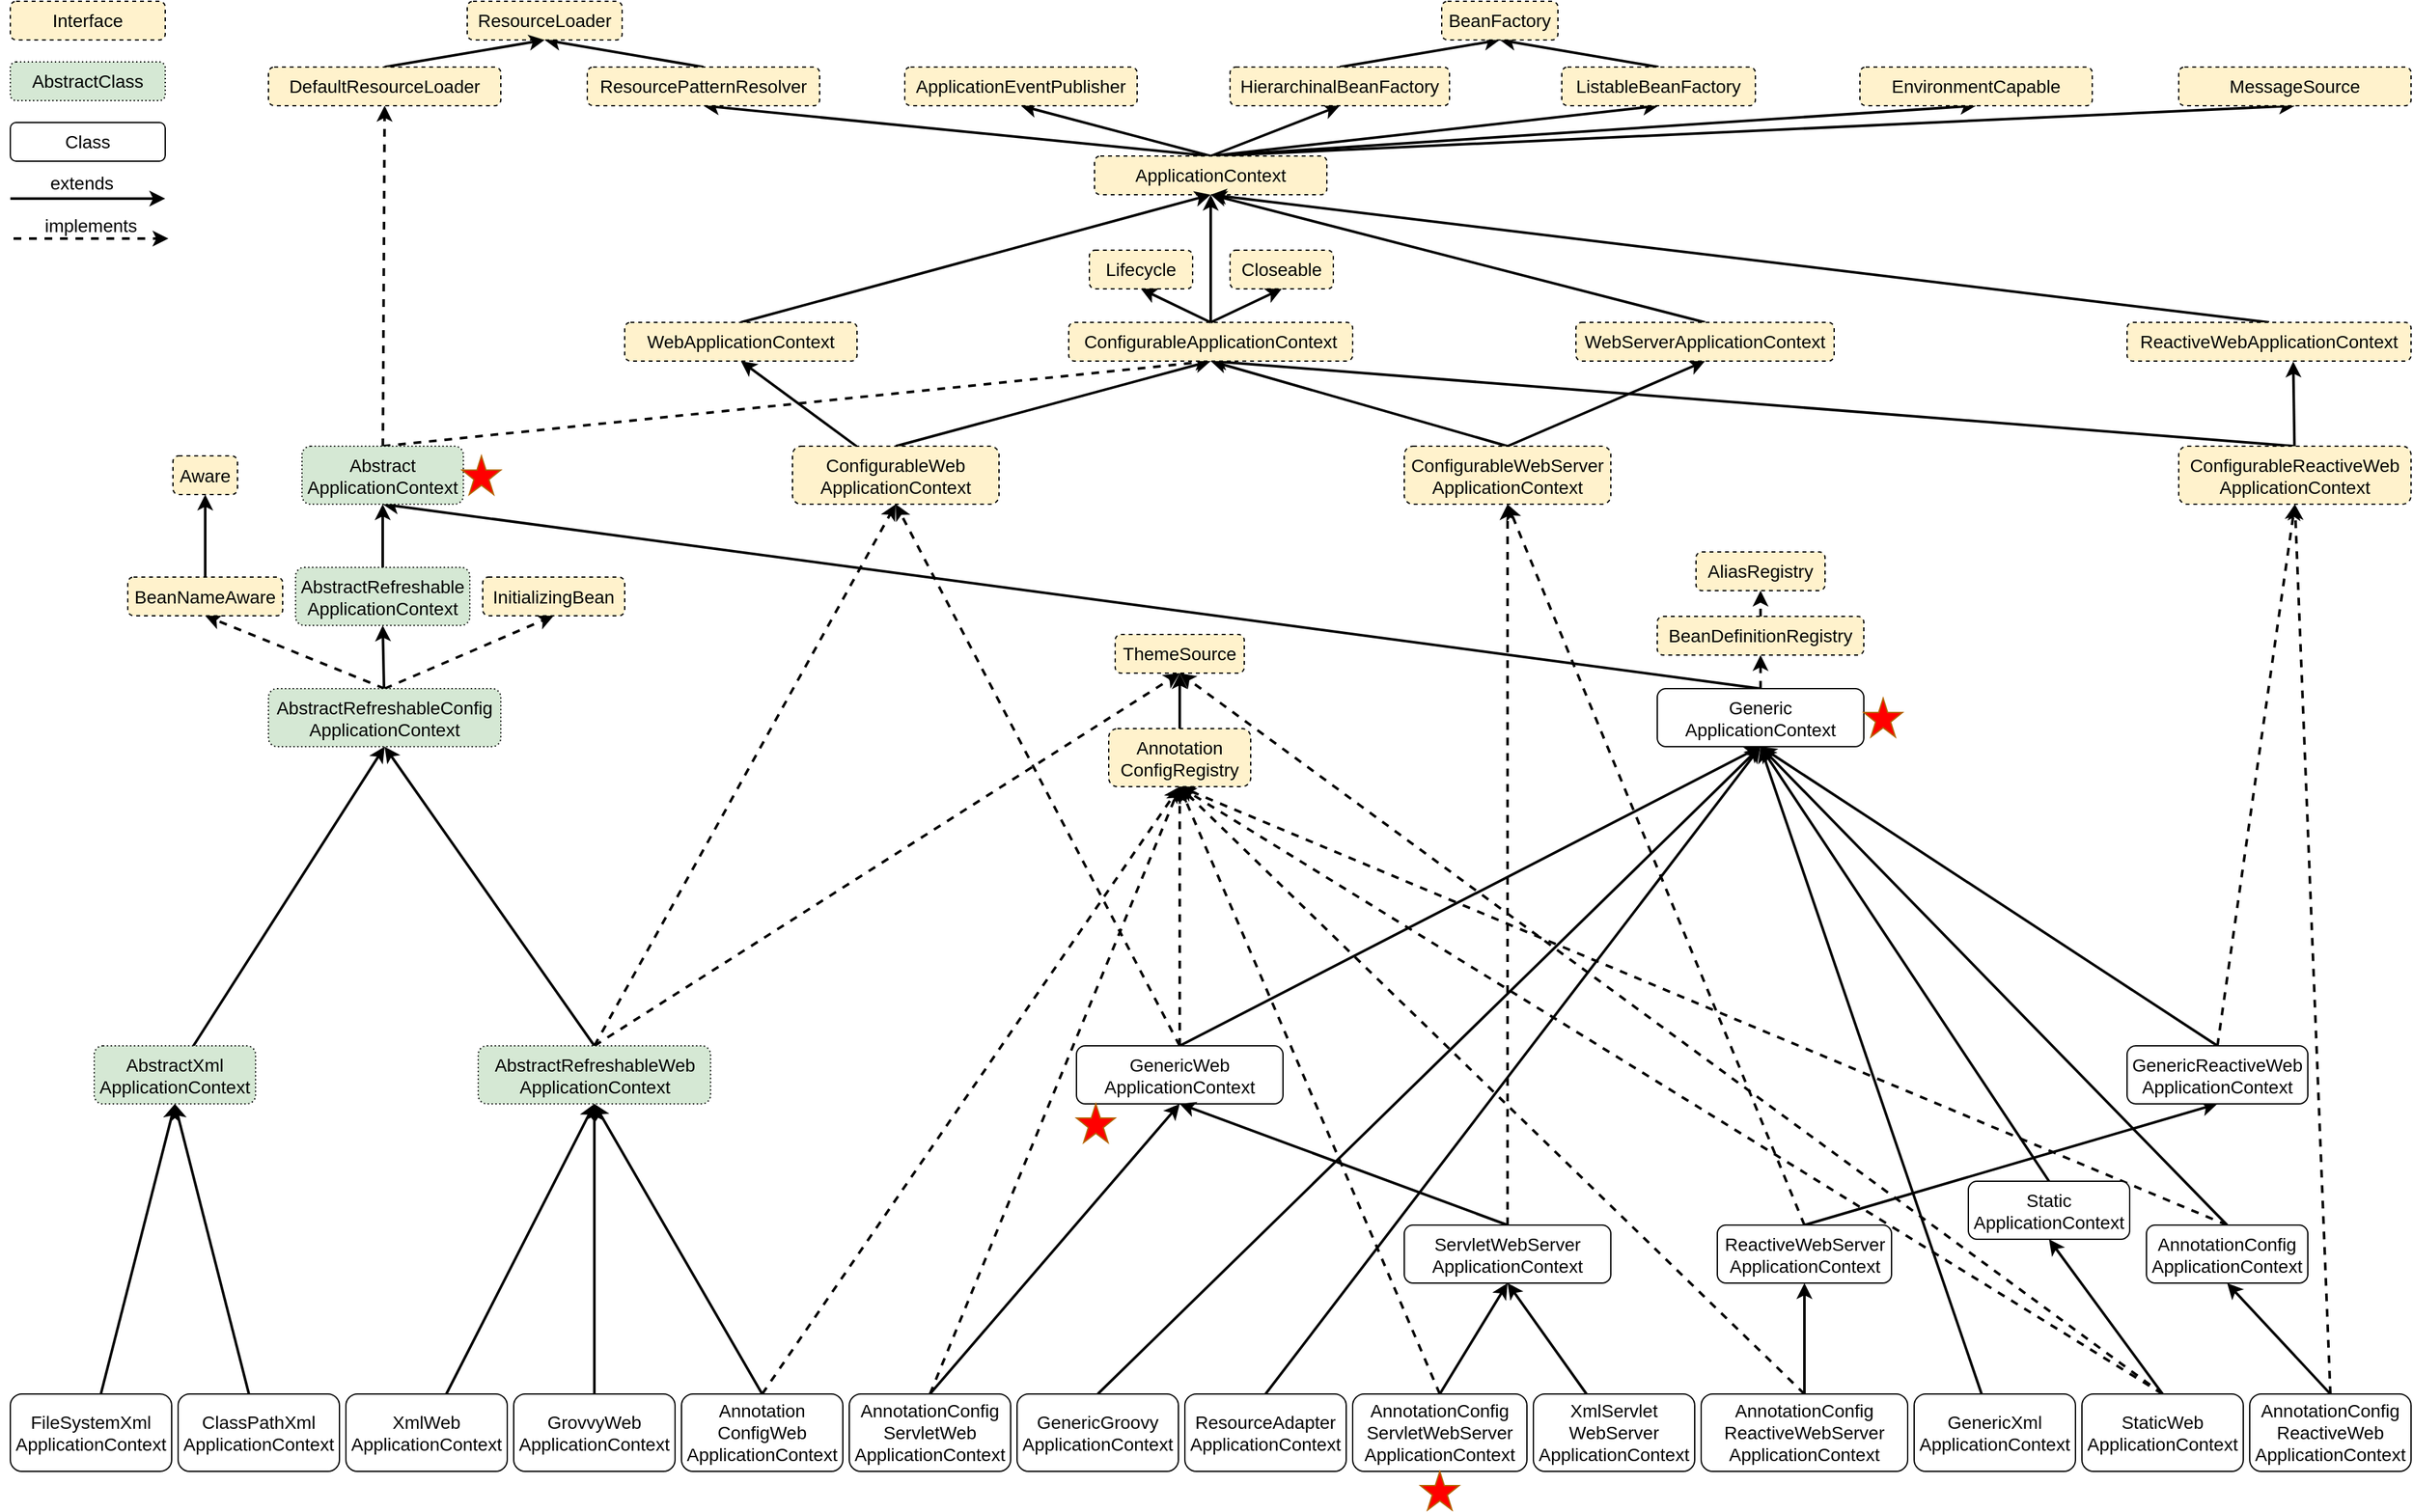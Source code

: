 <mxfile version="20.3.0" type="device" pages="8"><diagram name="ApplicationContext" id="9IuPrKrPT3kU2FOFQ0jT"><mxGraphModel dx="2194" dy="1392" grid="0" gridSize="10" guides="1" tooltips="1" connect="1" arrows="1" fold="1" page="1" pageScale="1" pageWidth="1920" pageHeight="1200" background="#ffffff" math="0" shadow="0"><root><mxCell id="OOglhVN55Y8xAbJyX52K-0"/><mxCell id="OOglhVN55Y8xAbJyX52K-1" parent="OOglhVN55Y8xAbJyX52K-0"/><mxCell id="OOglhVN55Y8xAbJyX52K-2" style="edgeStyle=none;rounded=0;orthogonalLoop=1;jettySize=auto;html=1;exitX=0.5;exitY=0;exitDx=0;exitDy=0;entryX=0.5;entryY=1;entryDx=0;entryDy=0;strokeColor=#000000;fontSize=14;strokeWidth=2;" parent="OOglhVN55Y8xAbJyX52K-1" source="OOglhVN55Y8xAbJyX52K-8" target="OOglhVN55Y8xAbJyX52K-13" edge="1"><mxGeometry relative="1" as="geometry"/></mxCell><mxCell id="OOglhVN55Y8xAbJyX52K-3" style="edgeStyle=none;rounded=0;orthogonalLoop=1;jettySize=auto;html=1;exitX=0.5;exitY=0;exitDx=0;exitDy=0;entryX=0.5;entryY=1;entryDx=0;entryDy=0;strokeColor=#000000;fontSize=14;strokeWidth=2;" parent="OOglhVN55Y8xAbJyX52K-1" source="OOglhVN55Y8xAbJyX52K-8" target="OOglhVN55Y8xAbJyX52K-11" edge="1"><mxGeometry relative="1" as="geometry"/></mxCell><mxCell id="OOglhVN55Y8xAbJyX52K-4" style="edgeStyle=none;rounded=0;orthogonalLoop=1;jettySize=auto;html=1;entryX=0.5;entryY=1;entryDx=0;entryDy=0;strokeColor=#000000;fontSize=14;exitX=0.5;exitY=0;exitDx=0;exitDy=0;strokeWidth=2;" parent="OOglhVN55Y8xAbJyX52K-1" source="OOglhVN55Y8xAbJyX52K-8" target="OOglhVN55Y8xAbJyX52K-9" edge="1"><mxGeometry relative="1" as="geometry"/></mxCell><mxCell id="OOglhVN55Y8xAbJyX52K-5" style="edgeStyle=none;rounded=0;orthogonalLoop=1;jettySize=auto;html=1;exitX=0.5;exitY=0;exitDx=0;exitDy=0;entryX=0.5;entryY=1;entryDx=0;entryDy=0;strokeColor=#000000;fontSize=14;strokeWidth=2;" parent="OOglhVN55Y8xAbJyX52K-1" source="OOglhVN55Y8xAbJyX52K-8" target="OOglhVN55Y8xAbJyX52K-14" edge="1"><mxGeometry relative="1" as="geometry"/></mxCell><mxCell id="OOglhVN55Y8xAbJyX52K-6" style="edgeStyle=none;rounded=0;orthogonalLoop=1;jettySize=auto;html=1;exitX=0.5;exitY=0;exitDx=0;exitDy=0;entryX=0.5;entryY=1;entryDx=0;entryDy=0;strokeColor=#000000;fontSize=14;strokeWidth=2;" parent="OOglhVN55Y8xAbJyX52K-1" source="OOglhVN55Y8xAbJyX52K-8" target="OOglhVN55Y8xAbJyX52K-15" edge="1"><mxGeometry relative="1" as="geometry"/></mxCell><mxCell id="OOglhVN55Y8xAbJyX52K-7" style="edgeStyle=none;rounded=0;orthogonalLoop=1;jettySize=auto;html=1;exitX=0.5;exitY=0;exitDx=0;exitDy=0;strokeColor=#000000;fontSize=14;entryX=0.5;entryY=1;entryDx=0;entryDy=0;strokeWidth=2;" parent="OOglhVN55Y8xAbJyX52K-1" source="OOglhVN55Y8xAbJyX52K-8" target="OOglhVN55Y8xAbJyX52K-17" edge="1"><mxGeometry relative="1" as="geometry"/></mxCell><mxCell id="OOglhVN55Y8xAbJyX52K-8" value="ApplicationContext" style="rounded=1;whiteSpace=wrap;html=1;fillColor=#fff2cc;strokeWidth=1;strokeColor=#000000;fontSize=14;dashed=1;" parent="OOglhVN55Y8xAbJyX52K-1" vertex="1"><mxGeometry x="870" y="150" width="180" height="30" as="geometry"/></mxCell><mxCell id="OOglhVN55Y8xAbJyX52K-9" value="EnvironmentCapable" style="rounded=1;whiteSpace=wrap;html=1;fillColor=#fff2cc;strokeWidth=1;strokeColor=#000000;fontSize=14;dashed=1;" parent="OOglhVN55Y8xAbJyX52K-1" vertex="1"><mxGeometry x="1463" y="81" width="180" height="30" as="geometry"/></mxCell><mxCell id="OOglhVN55Y8xAbJyX52K-10" style="edgeStyle=none;rounded=0;orthogonalLoop=1;jettySize=auto;html=1;exitX=0.5;exitY=0;exitDx=0;exitDy=0;entryX=0.5;entryY=1;entryDx=0;entryDy=0;strokeColor=#000000;fontSize=14;strokeWidth=2;" parent="OOglhVN55Y8xAbJyX52K-1" source="OOglhVN55Y8xAbJyX52K-11" target="OOglhVN55Y8xAbJyX52K-18" edge="1"><mxGeometry relative="1" as="geometry"/></mxCell><mxCell id="OOglhVN55Y8xAbJyX52K-11" value="ListableBeanFactory" style="rounded=1;whiteSpace=wrap;html=1;fillColor=#fff2cc;strokeWidth=1;strokeColor=#000000;fontSize=14;dashed=1;" parent="OOglhVN55Y8xAbJyX52K-1" vertex="1"><mxGeometry x="1232" y="81" width="150" height="30" as="geometry"/></mxCell><mxCell id="OOglhVN55Y8xAbJyX52K-12" style="edgeStyle=none;rounded=0;orthogonalLoop=1;jettySize=auto;html=1;entryX=0.5;entryY=1;entryDx=0;entryDy=0;strokeColor=#000000;fontSize=14;exitX=0.5;exitY=0;exitDx=0;exitDy=0;strokeWidth=2;" parent="OOglhVN55Y8xAbJyX52K-1" source="OOglhVN55Y8xAbJyX52K-13" target="OOglhVN55Y8xAbJyX52K-18" edge="1"><mxGeometry relative="1" as="geometry"/></mxCell><mxCell id="OOglhVN55Y8xAbJyX52K-13" value="HierarchinalBeanFactory" style="rounded=1;whiteSpace=wrap;html=1;fillColor=#fff2cc;strokeWidth=1;strokeColor=#000000;fontSize=14;dashed=1;" parent="OOglhVN55Y8xAbJyX52K-1" vertex="1"><mxGeometry x="975" y="81" width="170" height="30" as="geometry"/></mxCell><mxCell id="OOglhVN55Y8xAbJyX52K-14" value="MessageSource" style="rounded=1;whiteSpace=wrap;html=1;fillColor=#fff2cc;strokeWidth=1;strokeColor=#000000;fontSize=14;dashed=1;" parent="OOglhVN55Y8xAbJyX52K-1" vertex="1"><mxGeometry x="1710" y="81" width="180" height="30" as="geometry"/></mxCell><mxCell id="OOglhVN55Y8xAbJyX52K-15" value="ApplicationEventPublisher" style="rounded=1;whiteSpace=wrap;html=1;fillColor=#fff2cc;strokeWidth=1;strokeColor=#000000;fontSize=14;dashed=1;" parent="OOglhVN55Y8xAbJyX52K-1" vertex="1"><mxGeometry x="723" y="81" width="180" height="30" as="geometry"/></mxCell><mxCell id="OOglhVN55Y8xAbJyX52K-16" style="edgeStyle=none;rounded=0;orthogonalLoop=1;jettySize=auto;html=1;exitX=0.5;exitY=0;exitDx=0;exitDy=0;entryX=0.5;entryY=1;entryDx=0;entryDy=0;strokeColor=#000000;fontSize=14;strokeWidth=2;" parent="OOglhVN55Y8xAbJyX52K-1" source="OOglhVN55Y8xAbJyX52K-17" target="OOglhVN55Y8xAbJyX52K-19" edge="1"><mxGeometry relative="1" as="geometry"/></mxCell><mxCell id="OOglhVN55Y8xAbJyX52K-17" value="ResourcePatternResolver" style="rounded=1;whiteSpace=wrap;html=1;fillColor=#fff2cc;strokeWidth=1;strokeColor=#000000;fontSize=14;dashed=1;" parent="OOglhVN55Y8xAbJyX52K-1" vertex="1"><mxGeometry x="477" y="81" width="180" height="30" as="geometry"/></mxCell><mxCell id="OOglhVN55Y8xAbJyX52K-18" value="BeanFactory" style="rounded=1;whiteSpace=wrap;html=1;fillColor=#fff2cc;strokeWidth=1;strokeColor=#000000;fontSize=14;dashed=1;" parent="OOglhVN55Y8xAbJyX52K-1" vertex="1"><mxGeometry x="1139" y="30" width="90" height="30" as="geometry"/></mxCell><mxCell id="OOglhVN55Y8xAbJyX52K-19" value="ResourceLoader" style="rounded=1;whiteSpace=wrap;html=1;fillColor=#fff2cc;strokeWidth=1;strokeColor=#000000;fontSize=14;dashed=1;" parent="OOglhVN55Y8xAbJyX52K-1" vertex="1"><mxGeometry x="384" y="30" width="120" height="30" as="geometry"/></mxCell><mxCell id="OOglhVN55Y8xAbJyX52K-20" style="edgeStyle=none;rounded=0;orthogonalLoop=1;jettySize=auto;html=1;exitX=0.5;exitY=0;exitDx=0;exitDy=0;fontSize=14;entryX=0.5;entryY=1;entryDx=0;entryDy=0;strokeWidth=2;" parent="OOglhVN55Y8xAbJyX52K-1" source="OOglhVN55Y8xAbJyX52K-22" target="OOglhVN55Y8xAbJyX52K-124" edge="1"><mxGeometry relative="1" as="geometry"/></mxCell><mxCell id="OOglhVN55Y8xAbJyX52K-21" style="edgeStyle=none;rounded=0;orthogonalLoop=1;jettySize=auto;html=1;exitX=0.5;exitY=0;exitDx=0;exitDy=0;entryX=0.5;entryY=1;entryDx=0;entryDy=0;fontSize=14;strokeWidth=2;" parent="OOglhVN55Y8xAbJyX52K-1" source="OOglhVN55Y8xAbJyX52K-22" target="OOglhVN55Y8xAbJyX52K-25" edge="1"><mxGeometry relative="1" as="geometry"/></mxCell><mxCell id="OOglhVN55Y8xAbJyX52K-22" value="ConfigurableWebServer&lt;br style=&quot;font-size: 14px;&quot;&gt;ApplicationContext" style="rounded=1;whiteSpace=wrap;html=1;fillColor=#fff2cc;strokeWidth=1;strokeColor=#000000;fontColor=default;fontSize=14;dashed=1;" parent="OOglhVN55Y8xAbJyX52K-1" vertex="1"><mxGeometry x="1110" y="375" width="160" height="45" as="geometry"/></mxCell><mxCell id="OOglhVN55Y8xAbJyX52K-23" style="edgeStyle=none;rounded=0;orthogonalLoop=1;jettySize=auto;html=1;exitX=0.5;exitY=0;exitDx=0;exitDy=0;entryX=0.5;entryY=1;entryDx=0;entryDy=0;fontSize=14;strokeColor=#000000;strokeWidth=2;" parent="OOglhVN55Y8xAbJyX52K-1" source="OOglhVN55Y8xAbJyX52K-124" target="OOglhVN55Y8xAbJyX52K-8" edge="1"><mxGeometry relative="1" as="geometry"/></mxCell><mxCell id="OOglhVN55Y8xAbJyX52K-24" style="edgeStyle=none;rounded=0;orthogonalLoop=1;jettySize=auto;html=1;entryX=0.5;entryY=1;entryDx=0;entryDy=0;fontSize=14;exitX=0.5;exitY=0;exitDx=0;exitDy=0;strokeColor=#000000;strokeWidth=2;" parent="OOglhVN55Y8xAbJyX52K-1" source="OOglhVN55Y8xAbJyX52K-25" target="OOglhVN55Y8xAbJyX52K-8" edge="1"><mxGeometry relative="1" as="geometry"/></mxCell><mxCell id="OOglhVN55Y8xAbJyX52K-25" value="WebServerApplicationContext" style="rounded=1;whiteSpace=wrap;html=1;fillColor=#fff2cc;strokeWidth=1;strokeColor=#000000;fontSize=14;dashed=1;" parent="OOglhVN55Y8xAbJyX52K-1" vertex="1"><mxGeometry x="1243" y="279" width="200" height="30" as="geometry"/></mxCell><mxCell id="OOglhVN55Y8xAbJyX52K-26" value="" style="edgeStyle=none;rounded=0;orthogonalLoop=1;jettySize=auto;html=1;fontSize=14;entryX=0.5;entryY=1;entryDx=0;entryDy=0;exitX=0.5;exitY=0;exitDx=0;exitDy=0;strokeWidth=2;" parent="OOglhVN55Y8xAbJyX52K-1" source="OOglhVN55Y8xAbJyX52K-28" target="OOglhVN55Y8xAbJyX52K-32" edge="1"><mxGeometry relative="1" as="geometry"/></mxCell><mxCell id="OOglhVN55Y8xAbJyX52K-27" style="edgeStyle=none;rounded=0;orthogonalLoop=1;jettySize=auto;html=1;exitX=0.5;exitY=0;exitDx=0;exitDy=0;entryX=0.5;entryY=1;entryDx=0;entryDy=0;strokeColor=default;fontSize=14;dashed=1;strokeWidth=2;" parent="OOglhVN55Y8xAbJyX52K-1" source="OOglhVN55Y8xAbJyX52K-28" target="OOglhVN55Y8xAbJyX52K-51" edge="1"><mxGeometry relative="1" as="geometry"/></mxCell><mxCell id="OOglhVN55Y8xAbJyX52K-28" value="AnnotationConfig&lt;br style=&quot;font-size: 14px;&quot;&gt;ReactiveWeb&lt;br style=&quot;font-size: 14px;&quot;&gt;ApplicationContext" style="rounded=1;whiteSpace=wrap;html=1;fillColor=#FFFFFF;strokeWidth=1;strokeColor=#000000;fontColor=#000000;fontSize=14;" parent="OOglhVN55Y8xAbJyX52K-1" vertex="1"><mxGeometry x="1765" y="1110" width="125" height="60" as="geometry"/></mxCell><mxCell id="OOglhVN55Y8xAbJyX52K-29" style="edgeStyle=none;rounded=0;orthogonalLoop=1;jettySize=auto;html=1;entryX=0.5;entryY=1;entryDx=0;entryDy=0;fontSize=14;exitX=0.5;exitY=0;exitDx=0;exitDy=0;strokeWidth=2;" parent="OOglhVN55Y8xAbJyX52K-1" source="OOglhVN55Y8xAbJyX52K-32" target="OOglhVN55Y8xAbJyX52K-129" edge="1"><mxGeometry relative="1" as="geometry"/></mxCell><mxCell id="OOglhVN55Y8xAbJyX52K-30" style="edgeStyle=none;rounded=0;orthogonalLoop=1;jettySize=auto;html=1;exitX=0.5;exitY=0;exitDx=0;exitDy=0;entryX=0.5;entryY=1;entryDx=0;entryDy=0;fontSize=14;startArrow=none;dashed=1;strokeWidth=2;" parent="OOglhVN55Y8xAbJyX52K-1" source="OOglhVN55Y8xAbJyX52K-112" target="OOglhVN55Y8xAbJyX52K-113" edge="1"><mxGeometry relative="1" as="geometry"/></mxCell><mxCell id="OOglhVN55Y8xAbJyX52K-31" style="edgeStyle=none;rounded=0;orthogonalLoop=1;jettySize=auto;html=1;entryX=0.5;entryY=1;entryDx=0;entryDy=0;fontSize=14;exitX=0.5;exitY=0;exitDx=0;exitDy=0;dashed=1;strokeWidth=2;" parent="OOglhVN55Y8xAbJyX52K-1" source="OOglhVN55Y8xAbJyX52K-32" target="OOglhVN55Y8xAbJyX52K-113" edge="1"><mxGeometry relative="1" as="geometry"/></mxCell><mxCell id="OOglhVN55Y8xAbJyX52K-32" value="AnnotationConfig&lt;br style=&quot;font-size: 14px;&quot;&gt;ApplicationContext" style="rounded=1;whiteSpace=wrap;html=1;fillColor=#FFFFFF;strokeWidth=1;strokeColor=#000000;fontColor=#000000;fontSize=14;" parent="OOglhVN55Y8xAbJyX52K-1" vertex="1"><mxGeometry x="1685" y="979" width="125" height="45" as="geometry"/></mxCell><mxCell id="OOglhVN55Y8xAbJyX52K-33" style="edgeStyle=none;rounded=0;orthogonalLoop=1;jettySize=auto;html=1;exitX=0;exitY=0.5;exitDx=0;exitDy=0;fontSize=14;" parent="OOglhVN55Y8xAbJyX52K-1" source="OOglhVN55Y8xAbJyX52K-32" target="OOglhVN55Y8xAbJyX52K-32" edge="1"><mxGeometry relative="1" as="geometry"/></mxCell><mxCell id="OOglhVN55Y8xAbJyX52K-34" style="edgeStyle=none;rounded=0;orthogonalLoop=1;jettySize=auto;html=1;entryX=0.5;entryY=1;entryDx=0;entryDy=0;exitX=0.5;exitY=0;exitDx=0;exitDy=0;fontSize=14;strokeWidth=2;" parent="OOglhVN55Y8xAbJyX52K-1" source="OOglhVN55Y8xAbJyX52K-129" target="OOglhVN55Y8xAbJyX52K-37" edge="1"><mxGeometry relative="1" as="geometry"/></mxCell><mxCell id="OOglhVN55Y8xAbJyX52K-35" style="edgeStyle=none;rounded=0;orthogonalLoop=1;jettySize=auto;html=1;exitX=0.5;exitY=0;exitDx=0;exitDy=0;entryX=0.5;entryY=1;entryDx=0;entryDy=0;fontSize=14;dashed=1;strokeWidth=2;" parent="OOglhVN55Y8xAbJyX52K-1" source="OOglhVN55Y8xAbJyX52K-37" target="OOglhVN55Y8xAbJyX52K-124" edge="1"><mxGeometry relative="1" as="geometry"/></mxCell><mxCell id="OOglhVN55Y8xAbJyX52K-36" style="edgeStyle=none;rounded=0;orthogonalLoop=1;jettySize=auto;html=1;entryX=0.5;entryY=1;entryDx=0;entryDy=0;dashed=1;strokeColor=#000000;fontSize=14;strokeWidth=2;" parent="OOglhVN55Y8xAbJyX52K-1" source="OOglhVN55Y8xAbJyX52K-37" target="OOglhVN55Y8xAbJyX52K-39" edge="1"><mxGeometry relative="1" as="geometry"/></mxCell><mxCell id="OOglhVN55Y8xAbJyX52K-37" value="Abstract&lt;br style=&quot;font-size: 14px;&quot;&gt;ApplicationContext" style="rounded=1;whiteSpace=wrap;html=1;fillColor=#d5e8d4;strokeWidth=1;strokeColor=#000000;fontSize=14;dashed=1;dashPattern=1 2;" parent="OOglhVN55Y8xAbJyX52K-1" vertex="1"><mxGeometry x="256" y="375" width="125" height="45" as="geometry"/></mxCell><mxCell id="OOglhVN55Y8xAbJyX52K-38" style="edgeStyle=none;rounded=0;orthogonalLoop=1;jettySize=auto;html=1;entryX=0.5;entryY=1;entryDx=0;entryDy=0;strokeColor=#000000;fontSize=14;exitX=0.5;exitY=0;exitDx=0;exitDy=0;strokeWidth=2;" parent="OOglhVN55Y8xAbJyX52K-1" source="OOglhVN55Y8xAbJyX52K-39" target="OOglhVN55Y8xAbJyX52K-19" edge="1"><mxGeometry relative="1" as="geometry"/></mxCell><mxCell id="OOglhVN55Y8xAbJyX52K-39" value="DefaultResourceLoader" style="rounded=1;whiteSpace=wrap;html=1;fillColor=#fff2cc;strokeWidth=1;strokeColor=#000000;fontSize=14;dashed=1;" parent="OOglhVN55Y8xAbJyX52K-1" vertex="1"><mxGeometry x="230" y="81" width="180" height="30" as="geometry"/></mxCell><mxCell id="OOglhVN55Y8xAbJyX52K-40" style="edgeStyle=none;rounded=0;orthogonalLoop=1;jettySize=auto;html=1;entryX=0.5;entryY=1;entryDx=0;entryDy=0;fontSize=14;strokeWidth=2;" parent="OOglhVN55Y8xAbJyX52K-1" source="OOglhVN55Y8xAbJyX52K-42" target="OOglhVN55Y8xAbJyX52K-45" edge="1"><mxGeometry relative="1" as="geometry"/></mxCell><mxCell id="OOglhVN55Y8xAbJyX52K-41" style="edgeStyle=none;rounded=0;orthogonalLoop=1;jettySize=auto;html=1;exitX=0.5;exitY=0;exitDx=0;exitDy=0;entryX=0.5;entryY=1;entryDx=0;entryDy=0;fontSize=14;dashed=1;strokeWidth=2;" parent="OOglhVN55Y8xAbJyX52K-1" source="OOglhVN55Y8xAbJyX52K-42" target="OOglhVN55Y8xAbJyX52K-113" edge="1"><mxGeometry relative="1" as="geometry"/></mxCell><mxCell id="OOglhVN55Y8xAbJyX52K-42" value="AnnotationConfig&lt;br style=&quot;font-size: 14px;&quot;&gt;ReactiveWebServer&lt;br style=&quot;font-size: 14px;&quot;&gt;ApplicationContext" style="rounded=1;whiteSpace=wrap;html=1;fillColor=#FFFFFF;strokeWidth=1;strokeColor=#000000;fontColor=#000000;fontSize=14;" parent="OOglhVN55Y8xAbJyX52K-1" vertex="1"><mxGeometry x="1340" y="1110" width="160" height="60" as="geometry"/></mxCell><mxCell id="OOglhVN55Y8xAbJyX52K-43" value="" style="edgeStyle=none;rounded=0;orthogonalLoop=1;jettySize=auto;html=1;fontSize=14;exitX=0.5;exitY=0;exitDx=0;exitDy=0;entryX=0.5;entryY=1;entryDx=0;entryDy=0;strokeWidth=2;" parent="OOglhVN55Y8xAbJyX52K-1" source="OOglhVN55Y8xAbJyX52K-45" target="OOglhVN55Y8xAbJyX52K-48" edge="1"><mxGeometry relative="1" as="geometry"/></mxCell><mxCell id="OOglhVN55Y8xAbJyX52K-44" style="edgeStyle=none;rounded=0;orthogonalLoop=1;jettySize=auto;html=1;exitX=0.5;exitY=0;exitDx=0;exitDy=0;entryX=0.5;entryY=1;entryDx=0;entryDy=0;fontSize=14;dashed=1;strokeWidth=2;" parent="OOglhVN55Y8xAbJyX52K-1" source="OOglhVN55Y8xAbJyX52K-45" target="OOglhVN55Y8xAbJyX52K-22" edge="1"><mxGeometry relative="1" as="geometry"/></mxCell><mxCell id="OOglhVN55Y8xAbJyX52K-45" value="ReactiveWebServer&lt;br style=&quot;font-size: 14px;&quot;&gt;ApplicationContext" style="rounded=1;whiteSpace=wrap;html=1;fillColor=#FFFFFF;strokeWidth=1;strokeColor=#000000;fontColor=#000000;fontSize=14;" parent="OOglhVN55Y8xAbJyX52K-1" vertex="1"><mxGeometry x="1352.5" y="979" width="135" height="45" as="geometry"/></mxCell><mxCell id="OOglhVN55Y8xAbJyX52K-46" style="edgeStyle=none;rounded=0;orthogonalLoop=1;jettySize=auto;html=1;exitX=0.5;exitY=0;exitDx=0;exitDy=0;entryX=0.5;entryY=1;entryDx=0;entryDy=0;fontSize=14;strokeWidth=2;" parent="OOglhVN55Y8xAbJyX52K-1" source="OOglhVN55Y8xAbJyX52K-48" target="OOglhVN55Y8xAbJyX52K-129" edge="1"><mxGeometry relative="1" as="geometry"/></mxCell><mxCell id="OOglhVN55Y8xAbJyX52K-47" value="" style="edgeStyle=none;rounded=0;orthogonalLoop=1;jettySize=auto;html=1;fontSize=14;entryX=0.5;entryY=1;entryDx=0;entryDy=0;exitX=0.5;exitY=0;exitDx=0;exitDy=0;dashed=1;strokeWidth=2;" parent="OOglhVN55Y8xAbJyX52K-1" source="OOglhVN55Y8xAbJyX52K-48" target="OOglhVN55Y8xAbJyX52K-51" edge="1"><mxGeometry relative="1" as="geometry"/></mxCell><mxCell id="OOglhVN55Y8xAbJyX52K-48" value="GenericReactiveWeb&lt;br style=&quot;font-size: 14px;&quot;&gt;ApplicationContext" style="rounded=1;whiteSpace=wrap;html=1;fillColor=#FFFFFF;strokeWidth=1;strokeColor=#000000;fontColor=#000000;fontSize=14;" parent="OOglhVN55Y8xAbJyX52K-1" vertex="1"><mxGeometry x="1670" y="840" width="140" height="45" as="geometry"/></mxCell><mxCell id="OOglhVN55Y8xAbJyX52K-49" style="edgeStyle=none;rounded=0;orthogonalLoop=1;jettySize=auto;html=1;entryX=0.5;entryY=1;entryDx=0;entryDy=0;fontSize=14;exitX=0.5;exitY=0;exitDx=0;exitDy=0;strokeWidth=2;" parent="OOglhVN55Y8xAbJyX52K-1" source="OOglhVN55Y8xAbJyX52K-51" target="OOglhVN55Y8xAbJyX52K-124" edge="1"><mxGeometry relative="1" as="geometry"/></mxCell><mxCell id="OOglhVN55Y8xAbJyX52K-50" style="edgeStyle=none;rounded=0;orthogonalLoop=1;jettySize=auto;html=1;entryX=0.585;entryY=1.011;entryDx=0;entryDy=0;strokeColor=#000000;fontSize=14;entryPerimeter=0;strokeWidth=2;" parent="OOglhVN55Y8xAbJyX52K-1" source="OOglhVN55Y8xAbJyX52K-51" target="OOglhVN55Y8xAbJyX52K-53" edge="1"><mxGeometry relative="1" as="geometry"/></mxCell><mxCell id="OOglhVN55Y8xAbJyX52K-51" value="ConfigurableReactiveWeb&lt;br style=&quot;font-size: 14px;&quot;&gt;ApplicationContext" style="rounded=1;whiteSpace=wrap;html=1;fillColor=#fff2cc;strokeWidth=1;strokeColor=#000000;fontColor=default;fontSize=14;dashed=1;" parent="OOglhVN55Y8xAbJyX52K-1" vertex="1"><mxGeometry x="1710" y="375" width="180" height="45" as="geometry"/></mxCell><mxCell id="OOglhVN55Y8xAbJyX52K-52" style="edgeStyle=none;rounded=0;orthogonalLoop=1;jettySize=auto;html=1;entryX=0.5;entryY=1;entryDx=0;entryDy=0;fontSize=14;strokeColor=#000000;exitX=0.5;exitY=0;exitDx=0;exitDy=0;strokeWidth=2;" parent="OOglhVN55Y8xAbJyX52K-1" source="OOglhVN55Y8xAbJyX52K-53" target="OOglhVN55Y8xAbJyX52K-8" edge="1"><mxGeometry relative="1" as="geometry"/></mxCell><mxCell id="OOglhVN55Y8xAbJyX52K-53" value="ReactiveWebApplicationContext" style="rounded=1;whiteSpace=wrap;html=1;fillColor=#fff2cc;strokeWidth=1;strokeColor=#000000;fontSize=14;dashed=1;" parent="OOglhVN55Y8xAbJyX52K-1" vertex="1"><mxGeometry x="1670" y="279" width="220" height="30" as="geometry"/></mxCell><mxCell id="OOglhVN55Y8xAbJyX52K-54" value="" style="edgeStyle=none;rounded=0;orthogonalLoop=1;jettySize=auto;html=1;entryX=0.5;entryY=1;entryDx=0;entryDy=0;exitX=0.5;exitY=0;exitDx=0;exitDy=0;fontSize=14;strokeWidth=2;" parent="OOglhVN55Y8xAbJyX52K-1" source="OOglhVN55Y8xAbJyX52K-112" target="OOglhVN55Y8xAbJyX52K-58" edge="1"><mxGeometry relative="1" as="geometry"/></mxCell><mxCell id="OOglhVN55Y8xAbJyX52K-55" style="edgeStyle=none;rounded=0;orthogonalLoop=1;jettySize=auto;html=1;entryX=0.5;entryY=1;entryDx=0;entryDy=0;fontSize=14;exitX=0.5;exitY=0;exitDx=0;exitDy=0;strokeWidth=2;" parent="OOglhVN55Y8xAbJyX52K-1" source="OOglhVN55Y8xAbJyX52K-58" target="OOglhVN55Y8xAbJyX52K-129" edge="1"><mxGeometry relative="1" as="geometry"/></mxCell><mxCell id="OOglhVN55Y8xAbJyX52K-56" value="" style="edgeStyle=none;rounded=0;orthogonalLoop=1;jettySize=auto;html=1;fontSize=14;startArrow=none;entryX=0.5;entryY=1;entryDx=0;entryDy=0;strokeWidth=2;" parent="OOglhVN55Y8xAbJyX52K-1" source="OOglhVN55Y8xAbJyX52K-113" target="OOglhVN55Y8xAbJyX52K-64" edge="1"><mxGeometry relative="1" as="geometry"/></mxCell><mxCell id="OOglhVN55Y8xAbJyX52K-57" style="edgeStyle=none;rounded=0;orthogonalLoop=1;jettySize=auto;html=1;exitX=0.5;exitY=0;exitDx=0;exitDy=0;entryX=0.5;entryY=1;entryDx=0;entryDy=0;dashed=1;strokeColor=#000000;fontSize=14;strokeWidth=2;" parent="OOglhVN55Y8xAbJyX52K-1" source="OOglhVN55Y8xAbJyX52K-58" target="OOglhVN55Y8xAbJyX52K-61" edge="1"><mxGeometry relative="1" as="geometry"/></mxCell><mxCell id="OOglhVN55Y8xAbJyX52K-58" value="GenericWeb&lt;br style=&quot;font-size: 14px;&quot;&gt;ApplicationContext" style="rounded=1;whiteSpace=wrap;html=1;fillColor=#FFFFFF;strokeWidth=1;strokeColor=#000000;fontColor=#000000;fontSize=14;" parent="OOglhVN55Y8xAbJyX52K-1" vertex="1"><mxGeometry x="856" y="840" width="160" height="45" as="geometry"/></mxCell><mxCell id="OOglhVN55Y8xAbJyX52K-59" style="edgeStyle=none;rounded=0;orthogonalLoop=1;jettySize=auto;html=1;entryX=0.5;entryY=1;entryDx=0;entryDy=0;exitX=0.5;exitY=0;exitDx=0;exitDy=0;fontSize=14;strokeWidth=2;" parent="OOglhVN55Y8xAbJyX52K-1" source="OOglhVN55Y8xAbJyX52K-61" target="OOglhVN55Y8xAbJyX52K-124" edge="1"><mxGeometry relative="1" as="geometry"/></mxCell><mxCell id="OOglhVN55Y8xAbJyX52K-60" value="" style="edgeStyle=none;rounded=0;orthogonalLoop=1;jettySize=auto;html=1;fontSize=14;entryX=0.5;entryY=1;entryDx=0;entryDy=0;strokeWidth=2;" parent="OOglhVN55Y8xAbJyX52K-1" source="OOglhVN55Y8xAbJyX52K-61" target="OOglhVN55Y8xAbJyX52K-63" edge="1"><mxGeometry relative="1" as="geometry"/></mxCell><mxCell id="OOglhVN55Y8xAbJyX52K-61" value="ConfigurableWeb&lt;br style=&quot;font-size: 14px;&quot;&gt;ApplicationContext" style="rounded=1;whiteSpace=wrap;html=1;fillColor=#fff2cc;strokeWidth=1;strokeColor=#000000;fontColor=default;fontSize=14;dashed=1;" parent="OOglhVN55Y8xAbJyX52K-1" vertex="1"><mxGeometry x="636" y="375" width="160" height="45" as="geometry"/></mxCell><mxCell id="OOglhVN55Y8xAbJyX52K-62" style="edgeStyle=none;rounded=0;orthogonalLoop=1;jettySize=auto;html=1;entryX=0.5;entryY=1;entryDx=0;entryDy=0;fontSize=14;strokeColor=#000000;exitX=0.5;exitY=0;exitDx=0;exitDy=0;strokeWidth=2;" parent="OOglhVN55Y8xAbJyX52K-1" source="OOglhVN55Y8xAbJyX52K-63" target="OOglhVN55Y8xAbJyX52K-8" edge="1"><mxGeometry relative="1" as="geometry"/></mxCell><mxCell id="OOglhVN55Y8xAbJyX52K-63" value="WebApplicationContext" style="rounded=1;whiteSpace=wrap;html=1;fillColor=#fff2cc;strokeWidth=1;strokeColor=#000000;fontSize=14;dashed=1;" parent="OOglhVN55Y8xAbJyX52K-1" vertex="1"><mxGeometry x="506" y="279" width="180" height="30" as="geometry"/></mxCell><mxCell id="OOglhVN55Y8xAbJyX52K-64" value="ThemeSource" style="rounded=1;whiteSpace=wrap;html=1;fillColor=#fff2cc;strokeWidth=1;strokeColor=#000000;fontColor=default;fontSize=14;dashed=1;" parent="OOglhVN55Y8xAbJyX52K-1" vertex="1"><mxGeometry x="886" y="521" width="100" height="30" as="geometry"/></mxCell><mxCell id="OOglhVN55Y8xAbJyX52K-65" value="" style="edgeStyle=none;rounded=0;orthogonalLoop=1;jettySize=auto;html=1;fontSize=14;entryX=0.5;entryY=1;entryDx=0;entryDy=0;exitX=0.5;exitY=0;exitDx=0;exitDy=0;strokeWidth=2;" parent="OOglhVN55Y8xAbJyX52K-1" source="OOglhVN55Y8xAbJyX52K-67" target="OOglhVN55Y8xAbJyX52K-70" edge="1"><mxGeometry relative="1" as="geometry"/></mxCell><mxCell id="OOglhVN55Y8xAbJyX52K-66" style="edgeStyle=none;rounded=0;orthogonalLoop=1;jettySize=auto;html=1;entryX=0.5;entryY=1;entryDx=0;entryDy=0;dashed=1;strokeColor=#000000;fontSize=14;exitX=0.5;exitY=0;exitDx=0;exitDy=0;strokeWidth=2;" parent="OOglhVN55Y8xAbJyX52K-1" source="OOglhVN55Y8xAbJyX52K-67" target="OOglhVN55Y8xAbJyX52K-113" edge="1"><mxGeometry relative="1" as="geometry"/></mxCell><mxCell id="OOglhVN55Y8xAbJyX52K-67" value="AnnotationConfig&lt;br style=&quot;font-size: 14px;&quot;&gt;ServletWebServer&lt;br style=&quot;font-size: 14px;&quot;&gt;ApplicationContext" style="rounded=1;whiteSpace=wrap;html=1;fillColor=#FFFFFF;strokeWidth=1;strokeColor=#000000;fontColor=#000000;fontSize=14;" parent="OOglhVN55Y8xAbJyX52K-1" vertex="1"><mxGeometry x="1070" y="1110" width="135" height="60" as="geometry"/></mxCell><mxCell id="OOglhVN55Y8xAbJyX52K-68" style="edgeStyle=none;rounded=0;orthogonalLoop=1;jettySize=auto;html=1;entryX=0.5;entryY=1;entryDx=0;entryDy=0;fontSize=14;exitX=0.5;exitY=0;exitDx=0;exitDy=0;strokeWidth=2;" parent="OOglhVN55Y8xAbJyX52K-1" source="OOglhVN55Y8xAbJyX52K-70" target="OOglhVN55Y8xAbJyX52K-58" edge="1"><mxGeometry relative="1" as="geometry"/></mxCell><mxCell id="OOglhVN55Y8xAbJyX52K-69" style="edgeStyle=none;rounded=0;orthogonalLoop=1;jettySize=auto;html=1;exitX=0.5;exitY=0;exitDx=0;exitDy=0;entryX=0.5;entryY=1;entryDx=0;entryDy=0;dashed=1;strokeColor=#000000;fontSize=14;strokeWidth=2;" parent="OOglhVN55Y8xAbJyX52K-1" source="OOglhVN55Y8xAbJyX52K-70" target="OOglhVN55Y8xAbJyX52K-22" edge="1"><mxGeometry relative="1" as="geometry"/></mxCell><mxCell id="OOglhVN55Y8xAbJyX52K-70" value="ServletWebServer&lt;br style=&quot;font-size: 14px;&quot;&gt;ApplicationContext" style="rounded=1;whiteSpace=wrap;html=1;fillColor=#FFFFFF;strokeWidth=1;strokeColor=#000000;fontColor=#000000;fontSize=14;verticalAlign=middle;align=center;horizontal=1;" parent="OOglhVN55Y8xAbJyX52K-1" vertex="1"><mxGeometry x="1110" y="979" width="160" height="45" as="geometry"/></mxCell><mxCell id="OOglhVN55Y8xAbJyX52K-71" style="edgeStyle=none;rounded=0;orthogonalLoop=1;jettySize=auto;html=1;entryX=0.5;entryY=1;entryDx=0;entryDy=0;fontSize=14;strokeWidth=2;" parent="OOglhVN55Y8xAbJyX52K-1" source="OOglhVN55Y8xAbJyX52K-72" target="OOglhVN55Y8xAbJyX52K-70" edge="1"><mxGeometry relative="1" as="geometry"/></mxCell><mxCell id="OOglhVN55Y8xAbJyX52K-72" value="XmlServlet&lt;br style=&quot;font-size: 14px;&quot;&gt;WebServer&lt;br style=&quot;font-size: 14px;&quot;&gt;ApplicationContext" style="rounded=1;whiteSpace=wrap;html=1;fillColor=#FFFFFF;strokeWidth=1;strokeColor=#000000;fontColor=#000000;fontSize=14;verticalAlign=middle;align=center;horizontal=1;" parent="OOglhVN55Y8xAbJyX52K-1" vertex="1"><mxGeometry x="1210" y="1110" width="125" height="60" as="geometry"/></mxCell><mxCell id="OOglhVN55Y8xAbJyX52K-73" style="edgeStyle=none;rounded=0;orthogonalLoop=1;jettySize=auto;html=1;entryX=0.5;entryY=1;entryDx=0;entryDy=0;fontSize=14;strokeWidth=2;" parent="OOglhVN55Y8xAbJyX52K-1" source="OOglhVN55Y8xAbJyX52K-74" target="OOglhVN55Y8xAbJyX52K-37" edge="1"><mxGeometry relative="1" as="geometry"/></mxCell><mxCell id="OOglhVN55Y8xAbJyX52K-74" value="AbstractRefreshable&lt;br style=&quot;font-size: 14px;&quot;&gt;ApplicationContext" style="rounded=1;whiteSpace=wrap;html=1;fillColor=#d5e8d4;strokeWidth=1;strokeColor=#000000;fontColor=default;fontSize=14;dashed=1;dashPattern=1 2;" parent="OOglhVN55Y8xAbJyX52K-1" vertex="1"><mxGeometry x="251" y="469" width="135" height="45" as="geometry"/></mxCell><mxCell id="OOglhVN55Y8xAbJyX52K-75" style="edgeStyle=none;rounded=0;orthogonalLoop=1;jettySize=auto;html=1;entryX=0.5;entryY=1;entryDx=0;entryDy=0;fontSize=14;strokeWidth=2;" parent="OOglhVN55Y8xAbJyX52K-1" source="OOglhVN55Y8xAbJyX52K-78" target="OOglhVN55Y8xAbJyX52K-74" edge="1"><mxGeometry relative="1" as="geometry"/></mxCell><mxCell id="OOglhVN55Y8xAbJyX52K-76" style="edgeStyle=none;rounded=0;orthogonalLoop=1;jettySize=auto;html=1;exitX=0.5;exitY=0;exitDx=0;exitDy=0;entryX=0.5;entryY=1;entryDx=0;entryDy=0;dashed=1;strokeColor=#000000;fontSize=14;strokeWidth=2;" parent="OOglhVN55Y8xAbJyX52K-1" source="OOglhVN55Y8xAbJyX52K-78" target="OOglhVN55Y8xAbJyX52K-82" edge="1"><mxGeometry relative="1" as="geometry"/></mxCell><mxCell id="OOglhVN55Y8xAbJyX52K-77" style="edgeStyle=none;rounded=0;orthogonalLoop=1;jettySize=auto;html=1;exitX=0.5;exitY=0;exitDx=0;exitDy=0;entryX=0.5;entryY=1;entryDx=0;entryDy=0;dashed=1;strokeColor=#000000;fontSize=14;strokeWidth=2;" parent="OOglhVN55Y8xAbJyX52K-1" source="OOglhVN55Y8xAbJyX52K-78" target="OOglhVN55Y8xAbJyX52K-80" edge="1"><mxGeometry relative="1" as="geometry"/></mxCell><mxCell id="OOglhVN55Y8xAbJyX52K-78" value="AbstractRefreshableConfig&lt;br style=&quot;font-size: 14px;&quot;&gt;ApplicationContext" style="rounded=1;whiteSpace=wrap;html=1;fillColor=#d5e8d4;strokeWidth=1;strokeColor=#000000;fontColor=default;fontSize=14;dashed=1;dashPattern=1 2;" parent="OOglhVN55Y8xAbJyX52K-1" vertex="1"><mxGeometry x="230" y="563" width="180" height="45" as="geometry"/></mxCell><mxCell id="OOglhVN55Y8xAbJyX52K-79" value="" style="edgeStyle=none;rounded=0;orthogonalLoop=1;jettySize=auto;html=1;fontSize=14;strokeWidth=2;" parent="OOglhVN55Y8xAbJyX52K-1" source="OOglhVN55Y8xAbJyX52K-80" target="OOglhVN55Y8xAbJyX52K-81" edge="1"><mxGeometry relative="1" as="geometry"/></mxCell><mxCell id="OOglhVN55Y8xAbJyX52K-80" value="BeanNameAware" style="rounded=1;whiteSpace=wrap;html=1;fillColor=#fff2cc;strokeWidth=1;strokeColor=#000000;fontColor=default;fontSize=14;dashed=1;" parent="OOglhVN55Y8xAbJyX52K-1" vertex="1"><mxGeometry x="121" y="476.5" width="120" height="30" as="geometry"/></mxCell><mxCell id="OOglhVN55Y8xAbJyX52K-81" value="Aware" style="rounded=1;whiteSpace=wrap;html=1;fillColor=#fff2cc;strokeWidth=1;strokeColor=#000000;fontColor=default;fontSize=14;dashed=1;" parent="OOglhVN55Y8xAbJyX52K-1" vertex="1"><mxGeometry x="156" y="382.5" width="50" height="30" as="geometry"/></mxCell><mxCell id="OOglhVN55Y8xAbJyX52K-82" value="InitializingBean" style="rounded=1;whiteSpace=wrap;html=1;fillColor=#fff2cc;strokeWidth=1;strokeColor=#000000;fontColor=default;fontSize=14;dashed=1;" parent="OOglhVN55Y8xAbJyX52K-1" vertex="1"><mxGeometry x="396" y="476.5" width="110" height="30" as="geometry"/></mxCell><mxCell id="OOglhVN55Y8xAbJyX52K-83" style="edgeStyle=none;rounded=0;orthogonalLoop=1;jettySize=auto;html=1;entryX=0.5;entryY=1;entryDx=0;entryDy=0;fontSize=14;strokeWidth=2;" parent="OOglhVN55Y8xAbJyX52K-1" source="OOglhVN55Y8xAbJyX52K-84" target="OOglhVN55Y8xAbJyX52K-78" edge="1"><mxGeometry relative="1" as="geometry"/></mxCell><mxCell id="OOglhVN55Y8xAbJyX52K-84" value="AbstractXml&lt;br style=&quot;font-size: 14px;&quot;&gt;ApplicationContext" style="rounded=1;whiteSpace=wrap;html=1;fillColor=#d5e8d4;strokeWidth=1;strokeColor=#000000;fontColor=default;fontSize=14;dashed=1;dashPattern=1 2;" parent="OOglhVN55Y8xAbJyX52K-1" vertex="1"><mxGeometry x="95" y="840" width="125" height="45" as="geometry"/></mxCell><mxCell id="OOglhVN55Y8xAbJyX52K-85" style="edgeStyle=none;rounded=0;orthogonalLoop=1;jettySize=auto;html=1;entryX=0.5;entryY=1;entryDx=0;entryDy=0;fontSize=14;strokeWidth=2;" parent="OOglhVN55Y8xAbJyX52K-1" source="OOglhVN55Y8xAbJyX52K-86" target="OOglhVN55Y8xAbJyX52K-84" edge="1"><mxGeometry relative="1" as="geometry"/></mxCell><mxCell id="OOglhVN55Y8xAbJyX52K-86" value="ClassPathXml&lt;br style=&quot;font-size: 14px;&quot;&gt;ApplicationContext" style="rounded=1;whiteSpace=wrap;html=1;fillColor=#FFFFFF;strokeWidth=1;strokeColor=#000000;fontColor=#000000;fontSize=14;" parent="OOglhVN55Y8xAbJyX52K-1" vertex="1"><mxGeometry x="160" y="1110" width="125" height="60" as="geometry"/></mxCell><mxCell id="OOglhVN55Y8xAbJyX52K-87" style="edgeStyle=none;rounded=0;orthogonalLoop=1;jettySize=auto;html=1;entryX=0.5;entryY=1;entryDx=0;entryDy=0;fontSize=14;strokeWidth=2;" parent="OOglhVN55Y8xAbJyX52K-1" source="OOglhVN55Y8xAbJyX52K-88" target="OOglhVN55Y8xAbJyX52K-84" edge="1"><mxGeometry relative="1" as="geometry"/></mxCell><mxCell id="OOglhVN55Y8xAbJyX52K-88" value="FileSystemXml&lt;br style=&quot;font-size: 14px;&quot;&gt;ApplicationContext" style="rounded=1;whiteSpace=wrap;html=1;fillColor=#FFFFFF;strokeWidth=1;strokeColor=#000000;fontColor=#000000;fontSize=14;" parent="OOglhVN55Y8xAbJyX52K-1" vertex="1"><mxGeometry x="30" y="1110" width="125" height="60" as="geometry"/></mxCell><mxCell id="OOglhVN55Y8xAbJyX52K-89" style="edgeStyle=none;rounded=0;orthogonalLoop=1;jettySize=auto;html=1;exitX=0.5;exitY=0;exitDx=0;exitDy=0;entryX=0.5;entryY=1;entryDx=0;entryDy=0;fontSize=14;strokeWidth=2;" parent="OOglhVN55Y8xAbJyX52K-1" source="OOglhVN55Y8xAbJyX52K-90" target="OOglhVN55Y8xAbJyX52K-129" edge="1"><mxGeometry relative="1" as="geometry"/></mxCell><mxCell id="OOglhVN55Y8xAbJyX52K-90" value="GenericGroovy&lt;br style=&quot;font-size: 14px;&quot;&gt;ApplicationContext" style="rounded=1;whiteSpace=wrap;html=1;fillColor=#FFFFFF;strokeWidth=1;strokeColor=#000000;fontColor=#000000;fontSize=14;" parent="OOglhVN55Y8xAbJyX52K-1" vertex="1"><mxGeometry x="810" y="1110" width="125" height="60" as="geometry"/></mxCell><mxCell id="OOglhVN55Y8xAbJyX52K-91" style="edgeStyle=none;rounded=0;orthogonalLoop=1;jettySize=auto;html=1;entryX=0.5;entryY=1;entryDx=0;entryDy=0;fontSize=14;strokeWidth=2;" parent="OOglhVN55Y8xAbJyX52K-1" source="OOglhVN55Y8xAbJyX52K-92" target="OOglhVN55Y8xAbJyX52K-129" edge="1"><mxGeometry relative="1" as="geometry"/></mxCell><mxCell id="OOglhVN55Y8xAbJyX52K-92" value="GenericXml&lt;br style=&quot;font-size: 14px;&quot;&gt;ApplicationContext" style="rounded=1;whiteSpace=wrap;html=1;fillColor=#FFFFFF;strokeWidth=1;strokeColor=#000000;fontColor=#000000;fontSize=14;" parent="OOglhVN55Y8xAbJyX52K-1" vertex="1"><mxGeometry x="1505" y="1110" width="125" height="60" as="geometry"/></mxCell><mxCell id="OOglhVN55Y8xAbJyX52K-93" style="edgeStyle=none;rounded=0;orthogonalLoop=1;jettySize=auto;html=1;exitX=0.5;exitY=0;exitDx=0;exitDy=0;entryX=0.5;entryY=1;entryDx=0;entryDy=0;fontSize=14;strokeWidth=2;" parent="OOglhVN55Y8xAbJyX52K-1" source="OOglhVN55Y8xAbJyX52K-94" target="OOglhVN55Y8xAbJyX52K-129" edge="1"><mxGeometry relative="1" as="geometry"/></mxCell><mxCell id="OOglhVN55Y8xAbJyX52K-94" value="Static&lt;br style=&quot;font-size: 14px;&quot;&gt;ApplicationContext" style="rounded=1;whiteSpace=wrap;html=1;fillColor=#FFFFFF;strokeWidth=1;strokeColor=#000000;fontColor=#000000;fontSize=14;" parent="OOglhVN55Y8xAbJyX52K-1" vertex="1"><mxGeometry x="1547" y="945" width="125" height="45" as="geometry"/></mxCell><mxCell id="OOglhVN55Y8xAbJyX52K-95" style="edgeStyle=none;rounded=0;orthogonalLoop=1;jettySize=auto;html=1;entryX=0.5;entryY=1;entryDx=0;entryDy=0;fontSize=14;exitX=0.5;exitY=0;exitDx=0;exitDy=0;strokeWidth=2;" parent="OOglhVN55Y8xAbJyX52K-1" source="OOglhVN55Y8xAbJyX52K-98" target="OOglhVN55Y8xAbJyX52K-94" edge="1"><mxGeometry relative="1" as="geometry"/></mxCell><mxCell id="OOglhVN55Y8xAbJyX52K-96" style="edgeStyle=none;rounded=0;orthogonalLoop=1;jettySize=auto;html=1;entryX=0.5;entryY=1;entryDx=0;entryDy=0;strokeColor=#000000;fontSize=14;dashed=1;exitX=0.5;exitY=0;exitDx=0;exitDy=0;strokeWidth=2;" parent="OOglhVN55Y8xAbJyX52K-1" source="OOglhVN55Y8xAbJyX52K-98" target="OOglhVN55Y8xAbJyX52K-113" edge="1"><mxGeometry relative="1" as="geometry"/></mxCell><mxCell id="OOglhVN55Y8xAbJyX52K-97" style="edgeStyle=none;rounded=0;orthogonalLoop=1;jettySize=auto;html=1;exitX=0.5;exitY=0;exitDx=0;exitDy=0;entryX=0.5;entryY=1;entryDx=0;entryDy=0;strokeColor=#000000;fontSize=14;dashed=1;strokeWidth=2;" parent="OOglhVN55Y8xAbJyX52K-1" source="OOglhVN55Y8xAbJyX52K-98" target="OOglhVN55Y8xAbJyX52K-64" edge="1"><mxGeometry relative="1" as="geometry"/></mxCell><mxCell id="OOglhVN55Y8xAbJyX52K-98" value="StaticWeb&lt;br style=&quot;font-size: 14px;&quot;&gt;ApplicationContext" style="rounded=1;whiteSpace=wrap;html=1;fillColor=#FFFFFF;strokeWidth=1;strokeColor=#000000;fontColor=#000000;fontSize=14;" parent="OOglhVN55Y8xAbJyX52K-1" vertex="1"><mxGeometry x="1635" y="1110" width="125" height="60" as="geometry"/></mxCell><mxCell id="OOglhVN55Y8xAbJyX52K-99" style="edgeStyle=none;rounded=0;orthogonalLoop=1;jettySize=auto;html=1;entryX=0.5;entryY=1;entryDx=0;entryDy=0;fontSize=14;exitX=0.5;exitY=0;exitDx=0;exitDy=0;strokeWidth=2;" parent="OOglhVN55Y8xAbJyX52K-1" source="OOglhVN55Y8xAbJyX52K-100" target="OOglhVN55Y8xAbJyX52K-129" edge="1"><mxGeometry relative="1" as="geometry"/></mxCell><mxCell id="OOglhVN55Y8xAbJyX52K-100" value="ResourceAdapter&lt;br style=&quot;font-size: 14px;&quot;&gt;ApplicationContext" style="rounded=1;whiteSpace=wrap;html=1;fillColor=#FFFFFF;strokeWidth=1;strokeColor=#000000;fontColor=#000000;fontSize=14;" parent="OOglhVN55Y8xAbJyX52K-1" vertex="1"><mxGeometry x="940" y="1110" width="125" height="60" as="geometry"/></mxCell><mxCell id="OOglhVN55Y8xAbJyX52K-101" style="edgeStyle=none;rounded=0;orthogonalLoop=1;jettySize=auto;html=1;exitX=0.5;exitY=0;exitDx=0;exitDy=0;entryX=0.5;entryY=1;entryDx=0;entryDy=0;fontSize=14;strokeWidth=2;" parent="OOglhVN55Y8xAbJyX52K-1" source="OOglhVN55Y8xAbJyX52K-104" target="OOglhVN55Y8xAbJyX52K-78" edge="1"><mxGeometry relative="1" as="geometry"/></mxCell><mxCell id="OOglhVN55Y8xAbJyX52K-102" style="edgeStyle=none;rounded=0;orthogonalLoop=1;jettySize=auto;html=1;entryX=0.5;entryY=1;entryDx=0;entryDy=0;dashed=1;strokeColor=#000000;fontSize=14;exitX=0.5;exitY=0;exitDx=0;exitDy=0;strokeWidth=2;" parent="OOglhVN55Y8xAbJyX52K-1" source="OOglhVN55Y8xAbJyX52K-104" target="OOglhVN55Y8xAbJyX52K-61" edge="1"><mxGeometry relative="1" as="geometry"/></mxCell><mxCell id="OOglhVN55Y8xAbJyX52K-103" style="edgeStyle=none;rounded=0;orthogonalLoop=1;jettySize=auto;html=1;exitX=0.5;exitY=0;exitDx=0;exitDy=0;entryX=0.5;entryY=1;entryDx=0;entryDy=0;dashed=1;strokeColor=#000000;fontSize=14;strokeWidth=2;" parent="OOglhVN55Y8xAbJyX52K-1" source="OOglhVN55Y8xAbJyX52K-104" target="OOglhVN55Y8xAbJyX52K-64" edge="1"><mxGeometry relative="1" as="geometry"/></mxCell><mxCell id="OOglhVN55Y8xAbJyX52K-104" value="AbstractRefreshableWeb&lt;br style=&quot;font-size: 14px;&quot;&gt;ApplicationContext" style="rounded=1;whiteSpace=wrap;html=1;fillColor=#d5e8d4;strokeWidth=1;strokeColor=#000000;fontColor=default;fontSize=14;dashed=1;dashPattern=1 2;" parent="OOglhVN55Y8xAbJyX52K-1" vertex="1"><mxGeometry x="392.5" y="840" width="180" height="45" as="geometry"/></mxCell><mxCell id="OOglhVN55Y8xAbJyX52K-105" style="edgeStyle=none;rounded=0;orthogonalLoop=1;jettySize=auto;html=1;entryX=0.5;entryY=1;entryDx=0;entryDy=0;fontSize=14;exitX=0.5;exitY=0;exitDx=0;exitDy=0;strokeWidth=2;" parent="OOglhVN55Y8xAbJyX52K-1" source="OOglhVN55Y8xAbJyX52K-107" target="OOglhVN55Y8xAbJyX52K-104" edge="1"><mxGeometry relative="1" as="geometry"/></mxCell><mxCell id="OOglhVN55Y8xAbJyX52K-106" style="edgeStyle=none;rounded=0;orthogonalLoop=1;jettySize=auto;html=1;exitX=0.5;exitY=0;exitDx=0;exitDy=0;entryX=0.5;entryY=1;entryDx=0;entryDy=0;dashed=1;strokeColor=#000000;fontSize=14;strokeWidth=2;" parent="OOglhVN55Y8xAbJyX52K-1" source="OOglhVN55Y8xAbJyX52K-107" target="OOglhVN55Y8xAbJyX52K-113" edge="1"><mxGeometry relative="1" as="geometry"/></mxCell><mxCell id="OOglhVN55Y8xAbJyX52K-107" value="Annotation&lt;br style=&quot;font-size: 14px;&quot;&gt;ConfigWeb&lt;br style=&quot;font-size: 14px;&quot;&gt;ApplicationContext" style="rounded=1;whiteSpace=wrap;html=1;fillColor=#FFFFFF;strokeWidth=1;strokeColor=#000000;fontColor=#000000;fontSize=14;verticalAlign=middle;align=center;horizontal=1;" parent="OOglhVN55Y8xAbJyX52K-1" vertex="1"><mxGeometry x="550" y="1110" width="125" height="60" as="geometry"/></mxCell><mxCell id="OOglhVN55Y8xAbJyX52K-108" style="edgeStyle=none;rounded=0;orthogonalLoop=1;jettySize=auto;html=1;entryX=0.5;entryY=1;entryDx=0;entryDy=0;fontSize=14;strokeWidth=2;" parent="OOglhVN55Y8xAbJyX52K-1" source="OOglhVN55Y8xAbJyX52K-109" target="OOglhVN55Y8xAbJyX52K-104" edge="1"><mxGeometry relative="1" as="geometry"/></mxCell><mxCell id="OOglhVN55Y8xAbJyX52K-109" value="GrovvyWeb&lt;br style=&quot;font-size: 14px;&quot;&gt;ApplicationContext" style="rounded=1;whiteSpace=wrap;html=1;fillColor=#FFFFFF;strokeWidth=1;strokeColor=#000000;fontColor=#000000;fontSize=14;verticalAlign=middle;align=center;horizontal=1;" parent="OOglhVN55Y8xAbJyX52K-1" vertex="1"><mxGeometry x="420" y="1110" width="125" height="60" as="geometry"/></mxCell><mxCell id="OOglhVN55Y8xAbJyX52K-110" style="edgeStyle=none;rounded=0;orthogonalLoop=1;jettySize=auto;html=1;entryX=0.5;entryY=1;entryDx=0;entryDy=0;fontSize=14;strokeWidth=2;" parent="OOglhVN55Y8xAbJyX52K-1" source="OOglhVN55Y8xAbJyX52K-111" target="OOglhVN55Y8xAbJyX52K-104" edge="1"><mxGeometry relative="1" as="geometry"/></mxCell><mxCell id="OOglhVN55Y8xAbJyX52K-111" value="XmlWeb&lt;br style=&quot;font-size: 14px;&quot;&gt;ApplicationContext" style="rounded=1;whiteSpace=wrap;html=1;fillColor=#FFFFFF;strokeWidth=1;strokeColor=#000000;fontColor=#000000;fontSize=14;verticalAlign=middle;align=center;horizontal=1;" parent="OOglhVN55Y8xAbJyX52K-1" vertex="1"><mxGeometry x="290" y="1110" width="125" height="60" as="geometry"/></mxCell><mxCell id="OOglhVN55Y8xAbJyX52K-112" value="AnnotationConfig&lt;br style=&quot;font-size: 14px;&quot;&gt;ServletWeb&lt;br style=&quot;font-size: 14px;&quot;&gt;ApplicationContext" style="rounded=1;whiteSpace=wrap;html=1;fillColor=#FFFFFF;strokeWidth=1;strokeColor=#000000;fontColor=#000000;fontSize=14;" parent="OOglhVN55Y8xAbJyX52K-1" vertex="1"><mxGeometry x="680" y="1110" width="125" height="60" as="geometry"/></mxCell><mxCell id="OOglhVN55Y8xAbJyX52K-113" value="Annotation&lt;br&gt;ConfigRegistry" style="rounded=1;whiteSpace=wrap;html=1;fillColor=#fff2cc;strokeWidth=1;strokeColor=#000000;fontColor=default;fontSize=14;dashed=1;" parent="OOglhVN55Y8xAbJyX52K-1" vertex="1"><mxGeometry x="881" y="594" width="110" height="45" as="geometry"/></mxCell><mxCell id="OOglhVN55Y8xAbJyX52K-114" value="" style="edgeStyle=none;rounded=0;orthogonalLoop=1;jettySize=auto;html=1;fontSize=14;endArrow=classic;dashed=1;exitX=0.5;exitY=0;exitDx=0;exitDy=0;strokeWidth=2;" parent="OOglhVN55Y8xAbJyX52K-1" source="OOglhVN55Y8xAbJyX52K-58" target="OOglhVN55Y8xAbJyX52K-113" edge="1"><mxGeometry relative="1" as="geometry"><mxPoint x="1386" y="813.037" as="sourcePoint"/><mxPoint x="738.0" y="683.971" as="targetPoint"/></mxGeometry></mxCell><mxCell id="OOglhVN55Y8xAbJyX52K-115" style="edgeStyle=none;rounded=0;orthogonalLoop=1;jettySize=auto;html=1;exitX=0.5;exitY=0;exitDx=0;exitDy=0;strokeColor=#000000;fontSize=14;" parent="OOglhVN55Y8xAbJyX52K-1" source="OOglhVN55Y8xAbJyX52K-107" target="OOglhVN55Y8xAbJyX52K-107" edge="1"><mxGeometry relative="1" as="geometry"/></mxCell><mxCell id="OOglhVN55Y8xAbJyX52K-124" value="ConfigurableApplicationContext" style="rounded=1;whiteSpace=wrap;html=1;fillColor=#fff2cc;strokeWidth=1;strokeColor=#000000;fontSize=14;dashed=1;" parent="OOglhVN55Y8xAbJyX52K-1" vertex="1"><mxGeometry x="850" y="279" width="220" height="30" as="geometry"/></mxCell><mxCell id="OOglhVN55Y8xAbJyX52K-125" value="Lifecycle" style="rounded=1;whiteSpace=wrap;html=1;fillColor=#fff2cc;strokeWidth=1;strokeColor=#000000;fontSize=14;dashed=1;" parent="OOglhVN55Y8xAbJyX52K-1" vertex="1"><mxGeometry x="866" y="223" width="80" height="30" as="geometry"/></mxCell><mxCell id="OOglhVN55Y8xAbJyX52K-126" style="edgeStyle=none;rounded=0;orthogonalLoop=1;jettySize=auto;html=1;exitX=0.5;exitY=0;exitDx=0;exitDy=0;entryX=0.5;entryY=1;entryDx=0;entryDy=0;fontSize=14;strokeColor=#000000;strokeWidth=2;" parent="OOglhVN55Y8xAbJyX52K-1" source="OOglhVN55Y8xAbJyX52K-124" target="OOglhVN55Y8xAbJyX52K-125" edge="1"><mxGeometry relative="1" as="geometry"/></mxCell><mxCell id="OOglhVN55Y8xAbJyX52K-127" value="Closeable" style="rounded=1;whiteSpace=wrap;html=1;fillColor=#fff2cc;strokeWidth=1;strokeColor=#000000;fontSize=14;dashed=1;" parent="OOglhVN55Y8xAbJyX52K-1" vertex="1"><mxGeometry x="975" y="223" width="80" height="30" as="geometry"/></mxCell><mxCell id="OOglhVN55Y8xAbJyX52K-128" style="edgeStyle=none;rounded=0;orthogonalLoop=1;jettySize=auto;html=1;exitX=0.5;exitY=0;exitDx=0;exitDy=0;entryX=0.5;entryY=1;entryDx=0;entryDy=0;fontSize=14;strokeColor=#000000;strokeWidth=2;" parent="OOglhVN55Y8xAbJyX52K-1" source="OOglhVN55Y8xAbJyX52K-124" target="OOglhVN55Y8xAbJyX52K-127" edge="1"><mxGeometry relative="1" as="geometry"/></mxCell><mxCell id="OOglhVN55Y8xAbJyX52K-129" value="Generic&lt;br style=&quot;font-size: 14px;&quot;&gt;ApplicationContext" style="rounded=1;whiteSpace=wrap;html=1;fillColor=#FFFFFF;strokeWidth=1;strokeColor=#000000;fontColor=#000000;fontSize=14;spacing=0;horizontal=1;" parent="OOglhVN55Y8xAbJyX52K-1" vertex="1"><mxGeometry x="1306" y="563" width="160" height="45" as="geometry"/></mxCell><mxCell id="OOglhVN55Y8xAbJyX52K-130" value="BeanDefinitionRegistry" style="rounded=1;whiteSpace=wrap;html=1;fillColor=#fff2cc;strokeWidth=1;strokeColor=#000000;fontColor=default;fontSize=14;dashed=1;" parent="OOglhVN55Y8xAbJyX52K-1" vertex="1"><mxGeometry x="1306" y="507" width="160" height="30" as="geometry"/></mxCell><mxCell id="OOglhVN55Y8xAbJyX52K-131" style="edgeStyle=none;rounded=0;orthogonalLoop=1;jettySize=auto;html=1;exitX=0.5;exitY=0;exitDx=0;exitDy=0;entryX=0.5;entryY=1;entryDx=0;entryDy=0;dashed=1;strokeColor=#000000;fontSize=14;strokeWidth=2;" parent="OOglhVN55Y8xAbJyX52K-1" source="OOglhVN55Y8xAbJyX52K-129" target="OOglhVN55Y8xAbJyX52K-130" edge="1"><mxGeometry relative="1" as="geometry"/></mxCell><mxCell id="OOglhVN55Y8xAbJyX52K-132" value="AliasRegistry" style="rounded=1;whiteSpace=wrap;html=1;fillColor=#fff2cc;strokeWidth=1;strokeColor=#000000;fontColor=default;fontSize=14;dashed=1;" parent="OOglhVN55Y8xAbJyX52K-1" vertex="1"><mxGeometry x="1336" y="457" width="100" height="30" as="geometry"/></mxCell><mxCell id="OOglhVN55Y8xAbJyX52K-133" style="edgeStyle=none;rounded=1;orthogonalLoop=1;jettySize=auto;html=1;exitX=0.5;exitY=0;exitDx=0;exitDy=0;entryX=0.5;entryY=1;entryDx=0;entryDy=0;fontSize=14;fillColor=#fff2cc;strokeColor=#000000;strokeWidth=2;dashed=1;" parent="OOglhVN55Y8xAbJyX52K-1" source="OOglhVN55Y8xAbJyX52K-130" target="OOglhVN55Y8xAbJyX52K-132" edge="1"><mxGeometry relative="1" as="geometry"/></mxCell><mxCell id="lnSSmuEW7PU2UPVtSUTh-3" value="" style="group" parent="OOglhVN55Y8xAbJyX52K-1" vertex="1" connectable="0"><mxGeometry x="30" y="30" width="122.5" height="184" as="geometry"/></mxCell><mxCell id="OOglhVN55Y8xAbJyX52K-117" value="Interface" style="rounded=1;whiteSpace=wrap;html=1;fillColor=#fff2cc;strokeWidth=1;strokeColor=#000000;fontSize=14;dashed=1;" parent="lnSSmuEW7PU2UPVtSUTh-3" vertex="1"><mxGeometry width="120" height="30" as="geometry"/></mxCell><mxCell id="OOglhVN55Y8xAbJyX52K-118" value="AbstractClass" style="rounded=1;whiteSpace=wrap;html=1;fillColor=#d5e8d4;strokeWidth=1;strokeColor=#000000;fontSize=14;dashed=1;dashPattern=1 2;" parent="lnSSmuEW7PU2UPVtSUTh-3" vertex="1"><mxGeometry y="47" width="120" height="30" as="geometry"/></mxCell><mxCell id="lnSSmuEW7PU2UPVtSUTh-1" style="edgeStyle=none;rounded=0;orthogonalLoop=1;jettySize=auto;html=1;strokeColor=#000000;strokeWidth=2;fontSize=14;" parent="lnSSmuEW7PU2UPVtSUTh-3" edge="1"><mxGeometry relative="1" as="geometry"><mxPoint x="120" y="153" as="targetPoint"/><mxPoint y="153" as="sourcePoint"/></mxGeometry></mxCell><mxCell id="lnSSmuEW7PU2UPVtSUTh-2" value="extends" style="edgeLabel;html=1;align=center;verticalAlign=middle;resizable=0;points=[];fontSize=14;" parent="lnSSmuEW7PU2UPVtSUTh-1" vertex="1" connectable="0"><mxGeometry x="-0.144" y="186" relative="1" as="geometry"><mxPoint x="3" y="174" as="offset"/></mxGeometry></mxCell><mxCell id="OOglhVN55Y8xAbJyX52K-119" value="Class" style="rounded=1;whiteSpace=wrap;html=1;fillColor=#FFFFFF;strokeWidth=1;strokeColor=#000000;fontColor=#000000;fontSize=14;" parent="lnSSmuEW7PU2UPVtSUTh-3" vertex="1"><mxGeometry y="94" width="120" height="30" as="geometry"/></mxCell><mxCell id="OOglhVN55Y8xAbJyX52K-122" style="edgeStyle=none;rounded=0;orthogonalLoop=1;jettySize=auto;html=1;fontSize=14;dashed=1;strokeColor=default;strokeWidth=2;" parent="lnSSmuEW7PU2UPVtSUTh-3" edge="1"><mxGeometry relative="1" as="geometry"><mxPoint x="2.5" y="184" as="sourcePoint"/><mxPoint x="122.5" y="184" as="targetPoint"/></mxGeometry></mxCell><mxCell id="OOglhVN55Y8xAbJyX52K-123" value="implements" style="edgeLabel;html=1;align=center;verticalAlign=middle;resizable=0;points=[];fontSize=14;" parent="OOglhVN55Y8xAbJyX52K-122" vertex="1" connectable="0"><mxGeometry x="0.214" relative="1" as="geometry"><mxPoint x="-14" y="-10" as="offset"/></mxGeometry></mxCell><mxCell id="vOKiycnTy-y0PuBEG8xm-0" value="" style="verticalLabelPosition=bottom;verticalAlign=top;html=1;shape=mxgraph.basic.star;labelBackgroundColor=none;fontSize=20;fillColor=#FF0000;strokeColor=#b46504;" vertex="1" parent="OOglhVN55Y8xAbJyX52K-1"><mxGeometry x="1122.5" y="1170" width="30" height="30" as="geometry"/></mxCell><mxCell id="vOKiycnTy-y0PuBEG8xm-1" value="" style="verticalLabelPosition=bottom;verticalAlign=top;html=1;shape=mxgraph.basic.star;labelBackgroundColor=none;fontSize=20;fillColor=#FF0000;strokeColor=#b46504;" vertex="1" parent="OOglhVN55Y8xAbJyX52K-1"><mxGeometry x="380" y="382.5" width="30" height="30" as="geometry"/></mxCell><mxCell id="vOKiycnTy-y0PuBEG8xm-2" value="" style="verticalLabelPosition=bottom;verticalAlign=top;html=1;shape=mxgraph.basic.star;labelBackgroundColor=none;fontSize=20;fillColor=#FF0000;strokeColor=#b46504;" vertex="1" parent="OOglhVN55Y8xAbJyX52K-1"><mxGeometry x="856" y="885" width="30" height="30" as="geometry"/></mxCell><mxCell id="z6JOJKEW0mTtIsl5w3Q5-0" value="" style="verticalLabelPosition=bottom;verticalAlign=top;html=1;shape=mxgraph.basic.star;labelBackgroundColor=none;fontSize=20;fillColor=#FF0000;strokeColor=#b46504;" vertex="1" parent="OOglhVN55Y8xAbJyX52K-1"><mxGeometry x="1466" y="570.5" width="30" height="30" as="geometry"/></mxCell></root></mxGraphModel></diagram><diagram id="9hzqzoL-nT34iwYBGehQ" name="Environment"><mxGraphModel dx="1426" dy="905" grid="0" gridSize="10" guides="1" tooltips="1" connect="1" arrows="1" fold="1" page="1" pageScale="1" pageWidth="1169" pageHeight="827" math="0" shadow="0"><root><mxCell id="0"/><mxCell id="1" parent="0"/><mxCell id="PFaKzdK6WfpTRxRZnrPA-2" value="PropertyResolver" style="rounded=1;whiteSpace=wrap;html=1;dashed=1;labelBackgroundColor=none;strokeColor=#000000;fontSize=14;fillColor=#fff2cc;strokeWidth=1;" parent="1" vertex="1"><mxGeometry x="525" y="20" width="120" height="40" as="geometry"/></mxCell><mxCell id="t3R4BKG3nC3I8uAp-338-2" style="edgeStyle=none;rounded=0;orthogonalLoop=1;jettySize=auto;html=1;exitX=0.5;exitY=0;exitDx=0;exitDy=0;entryX=0.5;entryY=1;entryDx=0;entryDy=0;strokeColor=#000000;fontSize=14;strokeWidth=2;" parent="1" source="t3R4BKG3nC3I8uAp-338-1" target="PFaKzdK6WfpTRxRZnrPA-2" edge="1"><mxGeometry relative="1" as="geometry"/></mxCell><mxCell id="t3R4BKG3nC3I8uAp-338-1" value="Environment" style="rounded=1;whiteSpace=wrap;html=1;dashed=1;labelBackgroundColor=none;strokeColor=#000000;fontSize=14;fillColor=#fff2cc;strokeWidth=1;" parent="1" vertex="1"><mxGeometry x="235" y="133" width="120" height="40" as="geometry"/></mxCell><mxCell id="t3R4BKG3nC3I8uAp-338-6" style="edgeStyle=none;rounded=0;orthogonalLoop=1;jettySize=auto;html=1;entryX=0.5;entryY=1;entryDx=0;entryDy=0;strokeColor=#000000;fontSize=14;strokeWidth=2;" parent="1" source="t3R4BKG3nC3I8uAp-338-5" target="t3R4BKG3nC3I8uAp-338-1" edge="1"><mxGeometry relative="1" as="geometry"/></mxCell><mxCell id="t3R4BKG3nC3I8uAp-338-7" style="edgeStyle=none;rounded=0;orthogonalLoop=1;jettySize=auto;html=1;entryX=0.5;entryY=1;entryDx=0;entryDy=0;strokeColor=#000000;fontSize=14;exitX=0.5;exitY=0;exitDx=0;exitDy=0;strokeWidth=2;" parent="1" source="t3R4BKG3nC3I8uAp-338-5" target="t3R4BKG3nC3I8uAp-338-28" edge="1"><mxGeometry relative="1" as="geometry"/></mxCell><mxCell id="t3R4BKG3nC3I8uAp-338-5" value="ConfigurableEnvironment" style="rounded=1;whiteSpace=wrap;html=1;dashed=1;labelBackgroundColor=none;strokeColor=#000000;fontSize=14;fillColor=#fff2cc;strokeWidth=1;" parent="1" vertex="1"><mxGeometry x="210" y="251" width="170" height="40" as="geometry"/></mxCell><mxCell id="t3R4BKG3nC3I8uAp-338-9" style="edgeStyle=none;rounded=0;orthogonalLoop=1;jettySize=auto;html=1;entryX=0.5;entryY=1;entryDx=0;entryDy=0;strokeColor=#000000;fontSize=14;exitX=0.5;exitY=0;exitDx=0;exitDy=0;strokeWidth=2;" parent="1" source="t3R4BKG3nC3I8uAp-338-8" target="t3R4BKG3nC3I8uAp-338-5" edge="1"><mxGeometry relative="1" as="geometry"/></mxCell><mxCell id="t3R4BKG3nC3I8uAp-338-8" value="ConfigurableReactiveWebEnvironment" style="rounded=1;whiteSpace=wrap;html=1;dashed=1;labelBackgroundColor=none;strokeColor=#000000;fontSize=14;fillColor=#fff2cc;strokeWidth=1;" parent="1" vertex="1"><mxGeometry x="380" y="375" width="250" height="40" as="geometry"/></mxCell><mxCell id="t3R4BKG3nC3I8uAp-338-11" style="edgeStyle=none;rounded=0;orthogonalLoop=1;jettySize=auto;html=1;entryX=0.5;entryY=1;entryDx=0;entryDy=0;strokeColor=#000000;fontSize=14;exitX=0.5;exitY=0;exitDx=0;exitDy=0;strokeWidth=2;" parent="1" source="t3R4BKG3nC3I8uAp-338-10" target="t3R4BKG3nC3I8uAp-338-5" edge="1"><mxGeometry relative="1" as="geometry"/></mxCell><mxCell id="t3R4BKG3nC3I8uAp-338-13" style="edgeStyle=none;rounded=0;orthogonalLoop=1;jettySize=auto;html=1;entryX=0.5;entryY=1;entryDx=0;entryDy=0;strokeColor=default;fontSize=10;exitX=0.5;exitY=0;exitDx=0;exitDy=0;dashed=1;strokeWidth=2;" parent="1" source="t3R4BKG3nC3I8uAp-338-12" target="t3R4BKG3nC3I8uAp-338-5" edge="1"><mxGeometry relative="1" as="geometry"/></mxCell><mxCell id="t3R4BKG3nC3I8uAp-338-19" style="edgeStyle=none;rounded=0;orthogonalLoop=1;jettySize=auto;html=1;entryX=0.5;entryY=1;entryDx=0;entryDy=0;strokeColor=#000000;fontSize=14;strokeWidth=2;" parent="1" source="t3R4BKG3nC3I8uAp-338-18" target="t3R4BKG3nC3I8uAp-338-25" edge="1"><mxGeometry relative="1" as="geometry"/></mxCell><mxCell id="t3R4BKG3nC3I8uAp-338-18" value="ApplicationReactiveWebEnvironment" style="rounded=1;whiteSpace=wrap;html=1;labelBackgroundColor=none;strokeColor=#000000;fontSize=14;" parent="1" vertex="1"><mxGeometry x="380" y="756" width="250" height="40" as="geometry"/></mxCell><mxCell id="t3R4BKG3nC3I8uAp-338-23" style="edgeStyle=none;rounded=0;orthogonalLoop=1;jettySize=auto;html=1;entryX=0.5;entryY=1;entryDx=0;entryDy=0;strokeColor=#000000;fontSize=14;exitX=0.5;exitY=0;exitDx=0;exitDy=0;strokeWidth=2;" parent="1" source="t3R4BKG3nC3I8uAp-338-22" target="t3R4BKG3nC3I8uAp-338-14" edge="1"><mxGeometry relative="1" as="geometry"/></mxCell><mxCell id="t3R4BKG3nC3I8uAp-338-26" style="edgeStyle=none;rounded=0;orthogonalLoop=1;jettySize=auto;html=1;exitX=0.5;exitY=0;exitDx=0;exitDy=0;entryX=0.5;entryY=1;entryDx=0;entryDy=0;strokeColor=#000000;fontSize=14;strokeWidth=2;" parent="1" source="t3R4BKG3nC3I8uAp-338-25" target="t3R4BKG3nC3I8uAp-338-14" edge="1"><mxGeometry relative="1" as="geometry"/></mxCell><mxCell id="t3R4BKG3nC3I8uAp-338-27" style="edgeStyle=none;rounded=0;orthogonalLoop=1;jettySize=auto;html=1;entryX=0.5;entryY=1;entryDx=0;entryDy=0;strokeColor=default;fontSize=10;dashed=1;strokeWidth=2;" parent="1" source="t3R4BKG3nC3I8uAp-338-25" target="t3R4BKG3nC3I8uAp-338-8" edge="1"><mxGeometry relative="1" as="geometry"/></mxCell><mxCell id="t3R4BKG3nC3I8uAp-338-25" value="StandardReactiveWebEnvironment" style="rounded=1;whiteSpace=wrap;html=1;labelBackgroundColor=none;strokeColor=#000000;fontSize=14;" parent="1" vertex="1"><mxGeometry x="380" y="613" width="250" height="40" as="geometry"/></mxCell><mxCell id="t3R4BKG3nC3I8uAp-338-29" style="edgeStyle=none;rounded=0;orthogonalLoop=1;jettySize=auto;html=1;exitX=0.5;exitY=0;exitDx=0;exitDy=0;entryX=0.5;entryY=1;entryDx=0;entryDy=0;strokeColor=#000000;fontSize=14;strokeWidth=2;" parent="1" source="t3R4BKG3nC3I8uAp-338-28" target="PFaKzdK6WfpTRxRZnrPA-2" edge="1"><mxGeometry relative="1" as="geometry"/></mxCell><mxCell id="t3R4BKG3nC3I8uAp-338-28" value="ConfigurablePropertyResolver" style="rounded=1;whiteSpace=wrap;html=1;dashed=1;labelBackgroundColor=none;strokeColor=#000000;fontSize=14;fillColor=#fff2cc;strokeWidth=1;" parent="1" vertex="1"><mxGeometry x="760.5" y="133" width="195" height="40" as="geometry"/></mxCell><mxCell id="t3R4BKG3nC3I8uAp-338-31" style="edgeStyle=none;rounded=0;orthogonalLoop=1;jettySize=auto;html=1;entryX=0.5;entryY=1;entryDx=0;entryDy=0;strokeColor=default;fontSize=10;dashed=1;strokeWidth=2;" parent="1" source="t3R4BKG3nC3I8uAp-338-30" target="t3R4BKG3nC3I8uAp-338-28" edge="1"><mxGeometry relative="1" as="geometry"/></mxCell><mxCell id="t3R4BKG3nC3I8uAp-338-30" value="AbstractPropertyResolver" style="rounded=1;whiteSpace=wrap;html=1;dashed=1;labelBackgroundColor=none;strokeColor=#000000;fontSize=14;fillColor=#d5e8d4;strokeWidth=1;dashPattern=1 2;" parent="1" vertex="1"><mxGeometry x="773" y="251" width="170" height="40" as="geometry"/></mxCell><mxCell id="t3R4BKG3nC3I8uAp-338-33" style="edgeStyle=none;rounded=0;orthogonalLoop=1;jettySize=auto;html=1;exitX=0.5;exitY=0;exitDx=0;exitDy=0;entryX=0.5;entryY=1;entryDx=0;entryDy=0;strokeColor=#000000;fontSize=14;strokeWidth=2;" parent="1" source="t3R4BKG3nC3I8uAp-338-32" target="t3R4BKG3nC3I8uAp-338-30" edge="1"><mxGeometry relative="1" as="geometry"/></mxCell><mxCell id="t3R4BKG3nC3I8uAp-338-32" value="PropertySourcesPropertyResolver" style="rounded=1;whiteSpace=wrap;html=1;labelBackgroundColor=none;strokeColor=#000000;fontSize=14;" parent="1" vertex="1"><mxGeometry x="640" y="375" width="220" height="40" as="geometry"/></mxCell><mxCell id="t3R4BKG3nC3I8uAp-338-35" style="edgeStyle=none;rounded=0;orthogonalLoop=1;jettySize=auto;html=1;strokeColor=#000000;fontSize=14;strokeWidth=2;" parent="1" source="t3R4BKG3nC3I8uAp-338-34" target="t3R4BKG3nC3I8uAp-338-32" edge="1"><mxGeometry relative="1" as="geometry"/></mxCell><mxCell id="4pQ--se9rpzXpRUa2GSY-5" style="edgeStyle=none;rounded=0;orthogonalLoop=1;jettySize=auto;html=1;entryX=0.5;entryY=1;entryDx=0;entryDy=0;strokeColor=#000000;fontSize=14;dashed=1;dashPattern=1 4;strokeWidth=2;" parent="1" source="t3R4BKG3nC3I8uAp-338-34" target="t3R4BKG3nC3I8uAp-338-37" edge="1"><mxGeometry relative="1" as="geometry"/></mxCell><mxCell id="4pQ--se9rpzXpRUa2GSY-7" value="内部类" style="edgeLabel;html=1;align=center;verticalAlign=middle;resizable=0;points=[];fontSize=14;" parent="4pQ--se9rpzXpRUa2GSY-5" vertex="1" connectable="0"><mxGeometry x="0.127" relative="1" as="geometry"><mxPoint x="-1" as="offset"/></mxGeometry></mxCell><mxCell id="t3R4BKG3nC3I8uAp-338-34" value="DefaultResolver" style="rounded=1;whiteSpace=wrap;html=1;labelBackgroundColor=none;strokeColor=#000000;fontSize=14;" parent="1" vertex="1"><mxGeometry x="640" y="756" width="230" height="40" as="geometry"/></mxCell><mxCell id="t3R4BKG3nC3I8uAp-338-38" style="edgeStyle=none;rounded=0;orthogonalLoop=1;jettySize=auto;html=1;entryX=0.5;entryY=1;entryDx=0;entryDy=0;strokeColor=#000000;fontSize=14;strokeWidth=2;" parent="1" source="t3R4BKG3nC3I8uAp-338-37" target="t3R4BKG3nC3I8uAp-338-30" edge="1"><mxGeometry relative="1" as="geometry"/></mxCell><mxCell id="t3R4BKG3nC3I8uAp-338-37" value="ConfigurationPropertySourcesPropertyResolver" style="rounded=1;whiteSpace=wrap;html=1;labelBackgroundColor=none;strokeColor=#000000;fontSize=14;" parent="1" vertex="1"><mxGeometry x="864" y="374" width="300" height="40" as="geometry"/></mxCell><mxCell id="t3R4BKG3nC3I8uAp-338-12" value="AbstractEnvironment" style="rounded=1;whiteSpace=wrap;html=1;dashed=1;labelBackgroundColor=none;strokeColor=#000000;fontSize=14;dashPattern=1 2;fillColor=#d5e8d4;strokeWidth=1;" parent="1" vertex="1"><mxGeometry x="220" y="375" width="150" height="40" as="geometry"/></mxCell><mxCell id="t3R4BKG3nC3I8uAp-338-15" style="edgeStyle=none;rounded=0;orthogonalLoop=1;jettySize=auto;html=1;entryX=0.5;entryY=1;entryDx=0;entryDy=0;strokeColor=#000000;fontSize=14;strokeWidth=2;" parent="1" source="t3R4BKG3nC3I8uAp-338-14" target="t3R4BKG3nC3I8uAp-338-12" edge="1"><mxGeometry relative="1" as="geometry"/></mxCell><mxCell id="t3R4BKG3nC3I8uAp-338-14" value="StandardEnvironment" style="rounded=1;whiteSpace=wrap;html=1;labelBackgroundColor=none;strokeColor=#000000;fontSize=14;" parent="1" vertex="1"><mxGeometry x="220" y="469" width="150" height="40" as="geometry"/></mxCell><mxCell id="t3R4BKG3nC3I8uAp-338-17" style="edgeStyle=none;rounded=0;orthogonalLoop=1;jettySize=auto;html=1;entryX=0.5;entryY=1;entryDx=0;entryDy=0;strokeColor=#000000;fontSize=14;strokeWidth=2;" parent="1" source="t3R4BKG3nC3I8uAp-338-16" target="t3R4BKG3nC3I8uAp-338-14" edge="1"><mxGeometry relative="1" as="geometry"/></mxCell><mxCell id="t3R4BKG3nC3I8uAp-338-16" value="ApplicationEnvironment" style="rounded=1;whiteSpace=wrap;html=1;labelBackgroundColor=none;strokeColor=#000000;fontSize=14;" parent="1" vertex="1"><mxGeometry x="217.5" y="756" width="155" height="40" as="geometry"/></mxCell><mxCell id="t3R4BKG3nC3I8uAp-338-10" value="ConfigurableWebEnvironment" style="rounded=1;whiteSpace=wrap;html=1;dashed=1;labelBackgroundColor=none;strokeColor=#000000;fontSize=14;fillColor=#fff2cc;strokeWidth=1;" parent="1" vertex="1"><mxGeometry x="10" y="375" width="200" height="40" as="geometry"/></mxCell><mxCell id="t3R4BKG3nC3I8uAp-338-20" value="ApplicationServletEnvironment" style="rounded=1;whiteSpace=wrap;html=1;labelBackgroundColor=none;strokeColor=#000000;fontSize=14;" parent="1" vertex="1"><mxGeometry x="10" y="756" width="200" height="40" as="geometry"/></mxCell><mxCell id="t3R4BKG3nC3I8uAp-338-24" style="edgeStyle=none;rounded=0;orthogonalLoop=1;jettySize=auto;html=1;entryX=0.5;entryY=1;entryDx=0;entryDy=0;strokeColor=default;fontSize=10;fillColor=none;gradientColor=none;dashed=1;strokeWidth=2;" parent="1" source="t3R4BKG3nC3I8uAp-338-22" target="t3R4BKG3nC3I8uAp-338-10" edge="1"><mxGeometry relative="1" as="geometry"/></mxCell><mxCell id="t3R4BKG3nC3I8uAp-338-22" value="StandardServletEnvironment" style="rounded=1;whiteSpace=wrap;html=1;labelBackgroundColor=none;strokeColor=#000000;fontSize=14;" parent="1" vertex="1"><mxGeometry x="10" y="613" width="200" height="40" as="geometry"/></mxCell><mxCell id="t3R4BKG3nC3I8uAp-338-21" style="edgeStyle=none;rounded=0;orthogonalLoop=1;jettySize=auto;html=1;entryX=0.5;entryY=1;entryDx=0;entryDy=0;strokeColor=#000000;fontSize=14;strokeWidth=2;" parent="1" source="t3R4BKG3nC3I8uAp-338-20" target="t3R4BKG3nC3I8uAp-338-22" edge="1"><mxGeometry relative="1" as="geometry"/></mxCell><mxCell id="Mh5_bHhm9Je7_83hgyg0-1" value="Interface" style="rounded=1;whiteSpace=wrap;html=1;dashed=1;labelBackgroundColor=none;strokeColor=#000000;fontSize=14;fillColor=#fff2cc;strokeWidth=1;" parent="1" vertex="1"><mxGeometry x="10" y="20" width="120" height="40" as="geometry"/></mxCell><mxCell id="iG5QWsEjSJN6klCnNLbk-1" value="AbstractClass" style="rounded=1;whiteSpace=wrap;html=1;fillColor=#d5e8d4;strokeWidth=1;strokeColor=#000000;fontSize=14;dashed=1;dashPattern=1 2;" parent="1" vertex="1"><mxGeometry x="10" y="77" width="120" height="40" as="geometry"/></mxCell><mxCell id="iG5QWsEjSJN6klCnNLbk-2" value="Class" style="rounded=1;whiteSpace=wrap;html=1;labelBackgroundColor=none;strokeColor=#000000;fontSize=14;" parent="1" vertex="1"><mxGeometry x="10" y="133" width="120" height="40" as="geometry"/></mxCell><mxCell id="4pQ--se9rpzXpRUa2GSY-1" style="edgeStyle=none;rounded=0;orthogonalLoop=1;jettySize=auto;html=1;fontSize=10;strokeWidth=2;" parent="1" edge="1"><mxGeometry relative="1" as="geometry"><mxPoint x="10" y="206" as="sourcePoint"/><mxPoint x="130" y="206" as="targetPoint"/></mxGeometry></mxCell><mxCell id="4pQ--se9rpzXpRUa2GSY-2" value="extends" style="edgeLabel;html=1;align=center;verticalAlign=middle;resizable=0;points=[];fontSize=14;" parent="4pQ--se9rpzXpRUa2GSY-1" vertex="1" connectable="0"><mxGeometry x="0.214" relative="1" as="geometry"><mxPoint x="-14" y="-10" as="offset"/></mxGeometry></mxCell><mxCell id="4pQ--se9rpzXpRUa2GSY-3" style="edgeStyle=none;rounded=0;orthogonalLoop=1;jettySize=auto;html=1;fontSize=10;dashed=1;strokeWidth=2;" parent="1" edge="1"><mxGeometry relative="1" as="geometry"><mxPoint x="10" y="236" as="sourcePoint"/><mxPoint x="130" y="236" as="targetPoint"/></mxGeometry></mxCell><mxCell id="4pQ--se9rpzXpRUa2GSY-4" value="implements" style="edgeLabel;html=1;align=center;verticalAlign=middle;resizable=0;points=[];fontSize=14;" parent="4pQ--se9rpzXpRUa2GSY-3" vertex="1" connectable="0"><mxGeometry x="0.214" relative="1" as="geometry"><mxPoint x="-14" y="-10" as="offset"/></mxGeometry></mxCell></root></mxGraphModel></diagram><diagram id="GbofbOQKJT_ZcAW8nKgN" name="BeanFactory"><mxGraphModel dx="1426" dy="905" grid="0" gridSize="10" guides="1" tooltips="1" connect="1" arrows="1" fold="1" page="1" pageScale="1" pageWidth="1169" pageHeight="827" math="0" shadow="0"><root><mxCell id="0"/><mxCell id="1" parent="0"/><mxCell id="fTqVS6FpLmMhReoBG07w-9" value="" style="edgeStyle=none;rounded=0;orthogonalLoop=1;jettySize=auto;html=1;strokeColor=default;fontSize=10;strokeWidth=2;" parent="1" source="GJAFPyDTtHO5s7ZOuJCA-1" target="fTqVS6FpLmMhReoBG07w-8" edge="1"><mxGeometry relative="1" as="geometry"/></mxCell><mxCell id="fTqVS6FpLmMhReoBG07w-24" value="" style="edgeStyle=none;rounded=0;orthogonalLoop=1;jettySize=auto;html=1;strokeColor=default;fontSize=10;dashed=1;entryX=0.5;entryY=1;entryDx=0;entryDy=0;strokeWidth=2;" parent="1" source="GJAFPyDTtHO5s7ZOuJCA-1" target="fTqVS6FpLmMhReoBG07w-23" edge="1"><mxGeometry relative="1" as="geometry"/></mxCell><mxCell id="GJAFPyDTtHO5s7ZOuJCA-1" value="AbstractBeanFactory" style="rounded=1;whiteSpace=wrap;html=1;labelBackgroundColor=none;strokeColor=#000000;fontSize=14;fillColor=#d5e8d4;strokeWidth=1;dashed=1;dashPattern=1 2;" parent="1" vertex="1"><mxGeometry x="388" y="453" width="150" height="40" as="geometry"/></mxCell><mxCell id="fTqVS6FpLmMhReoBG07w-13" value="" style="edgeStyle=none;rounded=0;orthogonalLoop=1;jettySize=auto;html=1;strokeColor=#000000;fontSize=14;strokeWidth=2;" parent="1" source="fTqVS6FpLmMhReoBG07w-8" target="fTqVS6FpLmMhReoBG07w-12" edge="1"><mxGeometry relative="1" as="geometry"/></mxCell><mxCell id="fTqVS6FpLmMhReoBG07w-8" value="FactoryBeanRegistrySupport" style="rounded=1;whiteSpace=wrap;html=1;labelBackgroundColor=none;strokeColor=#000000;fontSize=14;fillColor=#d5e8d4;strokeWidth=1;dashed=1;dashPattern=1 2;" parent="1" vertex="1"><mxGeometry x="368" y="325" width="190" height="40" as="geometry"/></mxCell><mxCell id="fTqVS6FpLmMhReoBG07w-16" value="" style="edgeStyle=none;rounded=0;orthogonalLoop=1;jettySize=auto;html=1;strokeColor=#000000;fontSize=14;exitX=0.5;exitY=0;exitDx=0;exitDy=0;entryX=0.5;entryY=1;entryDx=0;entryDy=0;strokeWidth=2;" parent="1" source="fTqVS6FpLmMhReoBG07w-12" target="fTqVS6FpLmMhReoBG07w-15" edge="1"><mxGeometry relative="1" as="geometry"/></mxCell><mxCell id="fTqVS6FpLmMhReoBG07w-21" value="" style="edgeStyle=none;rounded=0;orthogonalLoop=1;jettySize=auto;html=1;strokeColor=default;fontSize=10;dashed=1;exitX=0.5;exitY=0;exitDx=0;exitDy=0;entryX=0.5;entryY=1;entryDx=0;entryDy=0;strokeWidth=2;" parent="1" source="fTqVS6FpLmMhReoBG07w-12" target="fTqVS6FpLmMhReoBG07w-20" edge="1"><mxGeometry relative="1" as="geometry"/></mxCell><mxCell id="fTqVS6FpLmMhReoBG07w-12" value="DefaultSingletonBeanRegistry" style="rounded=1;whiteSpace=wrap;html=1;labelBackgroundColor=none;strokeColor=#000000;fontSize=14;fillColor=default;strokeWidth=1;" parent="1" vertex="1"><mxGeometry x="365.5" y="248" width="195" height="40" as="geometry"/></mxCell><mxCell id="fTqVS6FpLmMhReoBG07w-18" value="" style="edgeStyle=none;rounded=0;orthogonalLoop=1;jettySize=auto;html=1;strokeColor=default;fontSize=10;dashed=1;entryX=0.5;entryY=1;entryDx=0;entryDy=0;exitX=0.5;exitY=0;exitDx=0;exitDy=0;strokeWidth=2;" parent="1" source="fTqVS6FpLmMhReoBG07w-15" target="fTqVS6FpLmMhReoBG07w-17" edge="1"><mxGeometry relative="1" as="geometry"/></mxCell><mxCell id="fTqVS6FpLmMhReoBG07w-15" value="SimpleAliasRegistry" style="rounded=1;whiteSpace=wrap;html=1;labelBackgroundColor=none;strokeColor=#000000;fontSize=14;fillColor=default;strokeWidth=1;" parent="1" vertex="1"><mxGeometry x="185" y="137" width="135" height="40" as="geometry"/></mxCell><mxCell id="fTqVS6FpLmMhReoBG07w-17" value="AliasRegistry" style="rounded=1;whiteSpace=wrap;html=1;labelBackgroundColor=none;strokeColor=#000000;fontSize=14;fillColor=#fff2cc;strokeWidth=1;dashed=1;" parent="1" vertex="1"><mxGeometry x="30" y="30" width="160" height="41" as="geometry"/></mxCell><mxCell id="fTqVS6FpLmMhReoBG07w-20" value="SingletonBeanRegistry" style="rounded=1;whiteSpace=wrap;html=1;labelBackgroundColor=none;strokeColor=#000000;fontSize=14;fillColor=#fff2cc;strokeWidth=1;dashed=1;" parent="1" vertex="1"><mxGeometry x="469" y="30" width="195" height="40" as="geometry"/></mxCell><mxCell id="fTqVS6FpLmMhReoBG07w-45" style="edgeStyle=none;rounded=0;orthogonalLoop=1;jettySize=auto;html=1;exitX=0.5;exitY=0;exitDx=0;exitDy=0;entryX=0.5;entryY=1;entryDx=0;entryDy=0;strokeColor=#000000;fontSize=14;strokeWidth=2;" parent="1" source="fTqVS6FpLmMhReoBG07w-23" target="fTqVS6FpLmMhReoBG07w-20" edge="1"><mxGeometry relative="1" as="geometry"/></mxCell><mxCell id="fTqVS6FpLmMhReoBG07w-47" value="" style="edgeStyle=none;rounded=0;orthogonalLoop=1;jettySize=auto;html=1;strokeColor=#000000;fontSize=14;entryX=0.5;entryY=1;entryDx=0;entryDy=0;exitX=0.5;exitY=0;exitDx=0;exitDy=0;strokeWidth=2;" parent="1" source="fTqVS6FpLmMhReoBG07w-23" target="fTqVS6FpLmMhReoBG07w-46" edge="1"><mxGeometry relative="1" as="geometry"/></mxCell><mxCell id="fTqVS6FpLmMhReoBG07w-23" value="ConfigurableBeanFactory" style="rounded=1;whiteSpace=wrap;html=1;labelBackgroundColor=none;strokeColor=#000000;fontSize=14;fillColor=#fff2cc;strokeWidth=1;dashed=1;dashPattern=1 2;" parent="1" vertex="1"><mxGeometry x="586" y="248" width="170" height="40" as="geometry"/></mxCell><mxCell id="fTqVS6FpLmMhReoBG07w-27" style="edgeStyle=none;rounded=0;orthogonalLoop=1;jettySize=auto;html=1;entryX=0.5;entryY=1;entryDx=0;entryDy=0;strokeColor=#000000;fontSize=14;strokeWidth=2;" parent="1" source="fTqVS6FpLmMhReoBG07w-26" target="fTqVS6FpLmMhReoBG07w-29" edge="1"><mxGeometry relative="1" as="geometry"/></mxCell><mxCell id="fTqVS6FpLmMhReoBG07w-37" style="edgeStyle=none;rounded=0;orthogonalLoop=1;jettySize=auto;html=1;entryX=0.5;entryY=1;entryDx=0;entryDy=0;strokeColor=default;fontSize=10;dashed=1;exitX=0.5;exitY=0;exitDx=0;exitDy=0;strokeWidth=2;" parent="1" source="fTqVS6FpLmMhReoBG07w-26" target="fTqVS6FpLmMhReoBG07w-36" edge="1"><mxGeometry relative="1" as="geometry"/></mxCell><mxCell id="fTqVS6FpLmMhReoBG07w-39" style="edgeStyle=none;rounded=0;orthogonalLoop=1;jettySize=auto;html=1;entryX=0.5;entryY=1;entryDx=0;entryDy=0;strokeColor=default;fontSize=10;dashed=1;exitX=0.5;exitY=0;exitDx=0;exitDy=0;strokeWidth=2;" parent="1" source="fTqVS6FpLmMhReoBG07w-26" target="fTqVS6FpLmMhReoBG07w-38" edge="1"><mxGeometry relative="1" as="geometry"/></mxCell><mxCell id="fTqVS6FpLmMhReoBG07w-26" value="DefaultListableBeanFactory" style="rounded=1;whiteSpace=wrap;html=1;labelBackgroundColor=none;strokeColor=#000000;fontSize=14;" parent="1" vertex="1"><mxGeometry x="373" y="690" width="180" height="40" as="geometry"/></mxCell><mxCell id="fTqVS6FpLmMhReoBG07w-30" style="edgeStyle=none;rounded=0;orthogonalLoop=1;jettySize=auto;html=1;strokeColor=#000000;fontSize=14;strokeWidth=2;" parent="1" source="fTqVS6FpLmMhReoBG07w-29" target="GJAFPyDTtHO5s7ZOuJCA-1" edge="1"><mxGeometry relative="1" as="geometry"/></mxCell><mxCell id="fTqVS6FpLmMhReoBG07w-34" style="edgeStyle=none;rounded=0;orthogonalLoop=1;jettySize=auto;html=1;entryX=0.5;entryY=1;entryDx=0;entryDy=0;strokeColor=default;fontSize=10;dashed=1;exitX=0.5;exitY=0;exitDx=0;exitDy=0;strokeWidth=2;" parent="1" source="fTqVS6FpLmMhReoBG07w-29" target="fTqVS6FpLmMhReoBG07w-32" edge="1"><mxGeometry relative="1" as="geometry"/></mxCell><mxCell id="fTqVS6FpLmMhReoBG07w-29" value="AbstractAutowireCapable&lt;br&gt;BeanFactory" style="rounded=1;whiteSpace=wrap;html=1;fillColor=#d5e8d4;strokeWidth=1;strokeColor=#000000;fontSize=14;dashed=1;dashPattern=1 2;" parent="1" vertex="1"><mxGeometry x="378" y="567" width="170" height="40" as="geometry"/></mxCell><mxCell id="fTqVS6FpLmMhReoBG07w-31" value="BeanFactory" style="rounded=1;whiteSpace=wrap;html=1;dashed=1;labelBackgroundColor=none;strokeColor=#000000;fontSize=14;fillColor=#fff2cc;strokeWidth=1;" parent="1" vertex="1"><mxGeometry x="817.5" y="30" width="120" height="40" as="geometry"/></mxCell><mxCell id="fTqVS6FpLmMhReoBG07w-33" style="edgeStyle=none;rounded=0;orthogonalLoop=1;jettySize=auto;html=1;entryX=0.5;entryY=1;entryDx=0;entryDy=0;strokeColor=#000000;fontSize=14;strokeWidth=2;" parent="1" source="fTqVS6FpLmMhReoBG07w-32" target="fTqVS6FpLmMhReoBG07w-31" edge="1"><mxGeometry relative="1" as="geometry"/></mxCell><mxCell id="fTqVS6FpLmMhReoBG07w-32" value="AutowireCapableBeanFactory" style="rounded=1;whiteSpace=wrap;html=1;dashed=1;labelBackgroundColor=none;strokeColor=#000000;fontSize=14;fillColor=#fff2cc;strokeWidth=1;" parent="1" vertex="1"><mxGeometry x="780" y="248" width="195" height="40" as="geometry"/></mxCell><mxCell id="fTqVS6FpLmMhReoBG07w-41" value="" style="edgeStyle=none;rounded=0;orthogonalLoop=1;jettySize=auto;html=1;strokeColor=#000000;fontSize=14;exitX=0.5;exitY=0;exitDx=0;exitDy=0;strokeWidth=2;" parent="1" source="fTqVS6FpLmMhReoBG07w-36" target="fTqVS6FpLmMhReoBG07w-40" edge="1"><mxGeometry relative="1" as="geometry"/></mxCell><mxCell id="fTqVS6FpLmMhReoBG07w-43" style="edgeStyle=none;rounded=0;orthogonalLoop=1;jettySize=auto;html=1;exitX=0.5;exitY=0;exitDx=0;exitDy=0;entryX=0.5;entryY=1;entryDx=0;entryDy=0;strokeColor=#000000;fontSize=14;strokeWidth=2;" parent="1" source="fTqVS6FpLmMhReoBG07w-36" target="fTqVS6FpLmMhReoBG07w-32" edge="1"><mxGeometry relative="1" as="geometry"/></mxCell><mxCell id="fTqVS6FpLmMhReoBG07w-44" style="edgeStyle=none;rounded=0;orthogonalLoop=1;jettySize=auto;html=1;exitX=0.5;exitY=0;exitDx=0;exitDy=0;entryX=0.5;entryY=1;entryDx=0;entryDy=0;strokeColor=#000000;fontSize=14;strokeWidth=2;" parent="1" source="fTqVS6FpLmMhReoBG07w-36" target="fTqVS6FpLmMhReoBG07w-23" edge="1"><mxGeometry relative="1" as="geometry"/></mxCell><mxCell id="fTqVS6FpLmMhReoBG07w-36" value="ConfigurableListableBeanFactory" style="rounded=1;whiteSpace=wrap;html=1;dashed=1;labelBackgroundColor=none;strokeColor=#000000;fontSize=14;fillColor=#fff2cc;strokeWidth=1;" parent="1" vertex="1"><mxGeometry x="770" y="389" width="215" height="40" as="geometry"/></mxCell><mxCell id="fTqVS6FpLmMhReoBG07w-49" style="edgeStyle=none;rounded=0;orthogonalLoop=1;jettySize=auto;html=1;entryX=0.5;entryY=1;entryDx=0;entryDy=0;strokeColor=#000000;fontSize=14;strokeWidth=2;" parent="1" source="fTqVS6FpLmMhReoBG07w-38" target="fTqVS6FpLmMhReoBG07w-17" edge="1"><mxGeometry relative="1" as="geometry"/></mxCell><mxCell id="fTqVS6FpLmMhReoBG07w-38" value="BeanDefinitionRegistry" style="rounded=1;whiteSpace=wrap;html=1;dashed=1;labelBackgroundColor=none;strokeColor=#000000;fontSize=14;fillColor=#fff2cc;strokeWidth=1;" parent="1" vertex="1"><mxGeometry x="30" y="456" width="160" height="40" as="geometry"/></mxCell><mxCell id="fTqVS6FpLmMhReoBG07w-42" style="edgeStyle=none;rounded=0;orthogonalLoop=1;jettySize=auto;html=1;entryX=0.5;entryY=1;entryDx=0;entryDy=0;strokeColor=#000000;fontSize=14;strokeWidth=2;" parent="1" source="fTqVS6FpLmMhReoBG07w-40" target="fTqVS6FpLmMhReoBG07w-31" edge="1"><mxGeometry relative="1" as="geometry"/></mxCell><mxCell id="fTqVS6FpLmMhReoBG07w-40" value="ListableBeanFactory" style="rounded=1;whiteSpace=wrap;html=1;dashed=1;labelBackgroundColor=none;strokeColor=#000000;fontSize=14;fillColor=#fff2cc;strokeWidth=1;" parent="1" vertex="1"><mxGeometry x="999" y="248" width="140" height="40" as="geometry"/></mxCell><mxCell id="fTqVS6FpLmMhReoBG07w-48" style="edgeStyle=none;rounded=0;orthogonalLoop=1;jettySize=auto;html=1;entryX=0.5;entryY=1;entryDx=0;entryDy=0;strokeColor=#000000;fontSize=14;exitX=0.5;exitY=0;exitDx=0;exitDy=0;strokeWidth=2;" parent="1" source="fTqVS6FpLmMhReoBG07w-46" target="fTqVS6FpLmMhReoBG07w-31" edge="1"><mxGeometry relative="1" as="geometry"/></mxCell><mxCell id="fTqVS6FpLmMhReoBG07w-46" value="HierarchicalBeanFactory" style="rounded=1;whiteSpace=wrap;html=1;labelBackgroundColor=none;strokeColor=#000000;fontSize=14;fillColor=#fff2cc;strokeWidth=1;dashed=1;dashPattern=1 2;" parent="1" vertex="1"><mxGeometry x="682" y="139" width="170" height="40" as="geometry"/></mxCell><mxCell id="fTqVS6FpLmMhReoBG07w-50" value="" style="group" parent="1" vertex="1" connectable="0"><mxGeometry x="1015" y="538" width="120" height="216" as="geometry"/></mxCell><mxCell id="fTqVS6FpLmMhReoBG07w-1" value="Interface" style="rounded=1;whiteSpace=wrap;html=1;dashed=1;labelBackgroundColor=none;strokeColor=#000000;fontSize=14;fillColor=#fff2cc;strokeWidth=1;" parent="fTqVS6FpLmMhReoBG07w-50" vertex="1"><mxGeometry width="120" height="40" as="geometry"/></mxCell><mxCell id="fTqVS6FpLmMhReoBG07w-2" value="AbstractClass" style="rounded=1;whiteSpace=wrap;html=1;fillColor=#d5e8d4;strokeWidth=1;strokeColor=#000000;fontSize=14;dashed=1;dashPattern=1 2;" parent="fTqVS6FpLmMhReoBG07w-50" vertex="1"><mxGeometry y="57" width="120" height="40" as="geometry"/></mxCell><mxCell id="fTqVS6FpLmMhReoBG07w-3" value="Class" style="rounded=1;whiteSpace=wrap;html=1;labelBackgroundColor=none;strokeColor=#000000;fontSize=14;" parent="fTqVS6FpLmMhReoBG07w-50" vertex="1"><mxGeometry y="113" width="120" height="40" as="geometry"/></mxCell><mxCell id="fTqVS6FpLmMhReoBG07w-4" style="edgeStyle=none;rounded=0;orthogonalLoop=1;jettySize=auto;html=1;fontSize=10;" parent="fTqVS6FpLmMhReoBG07w-50" edge="1"><mxGeometry relative="1" as="geometry"><mxPoint y="186" as="sourcePoint"/><mxPoint x="120" y="186" as="targetPoint"/></mxGeometry></mxCell><mxCell id="fTqVS6FpLmMhReoBG07w-5" value="extends" style="edgeLabel;html=1;align=center;verticalAlign=middle;resizable=0;points=[];fontSize=14;" parent="fTqVS6FpLmMhReoBG07w-4" vertex="1" connectable="0"><mxGeometry x="0.214" relative="1" as="geometry"><mxPoint x="-14" y="-10" as="offset"/></mxGeometry></mxCell><mxCell id="fTqVS6FpLmMhReoBG07w-6" style="edgeStyle=none;rounded=0;orthogonalLoop=1;jettySize=auto;html=1;fontSize=10;dashed=1;" parent="fTqVS6FpLmMhReoBG07w-50" edge="1"><mxGeometry relative="1" as="geometry"><mxPoint y="216" as="sourcePoint"/><mxPoint x="120" y="216" as="targetPoint"/></mxGeometry></mxCell><mxCell id="fTqVS6FpLmMhReoBG07w-7" value="implements" style="edgeLabel;html=1;align=center;verticalAlign=middle;resizable=0;points=[];fontSize=14;" parent="fTqVS6FpLmMhReoBG07w-6" vertex="1" connectable="0"><mxGeometry x="0.214" relative="1" as="geometry"><mxPoint x="-14" y="-10" as="offset"/></mxGeometry></mxCell><mxCell id="ICQNlBZOYXBrl2hHrpoc-2" style="edgeStyle=none;rounded=0;orthogonalLoop=1;jettySize=auto;html=1;entryX=0.5;entryY=1;entryDx=0;entryDy=0;strokeColor=#000000;strokeWidth=2;fontSize=14;" parent="1" source="ICQNlBZOYXBrl2hHrpoc-1" target="fTqVS6FpLmMhReoBG07w-26" edge="1"><mxGeometry relative="1" as="geometry"/></mxCell><mxCell id="ICQNlBZOYXBrl2hHrpoc-1" value="XmlBeanFactory" style="rounded=1;whiteSpace=wrap;html=1;labelBackgroundColor=none;strokeColor=#000000;fontSize=14;" parent="1" vertex="1"><mxGeometry x="373" y="772" width="180" height="40" as="geometry"/></mxCell><mxCell id="ICQNlBZOYXBrl2hHrpoc-6" style="edgeStyle=none;rounded=0;orthogonalLoop=1;jettySize=auto;html=1;exitX=0.5;exitY=0;exitDx=0;exitDy=0;entryX=0.5;entryY=1;entryDx=0;entryDy=0;strokeColor=#000000;strokeWidth=2;fontSize=14;" parent="1" source="ICQNlBZOYXBrl2hHrpoc-5" target="fTqVS6FpLmMhReoBG07w-15" edge="1"><mxGeometry relative="1" as="geometry"/></mxCell><mxCell id="TcYW1Zr5PEgw7PcdU18i-1" style="edgeStyle=none;rounded=0;orthogonalLoop=1;jettySize=auto;html=1;exitX=0.5;exitY=0;exitDx=0;exitDy=0;entryX=0.5;entryY=1;entryDx=0;entryDy=0;strokeColor=#000000;strokeWidth=2;fontSize=14;dashed=1;" parent="1" source="ICQNlBZOYXBrl2hHrpoc-5" target="fTqVS6FpLmMhReoBG07w-38" edge="1"><mxGeometry relative="1" as="geometry"/></mxCell><mxCell id="ICQNlBZOYXBrl2hHrpoc-5" value="SimpleBeanDefinitionRegistry" style="rounded=1;whiteSpace=wrap;html=1;labelBackgroundColor=none;strokeColor=#000000;fontSize=14;fillColor=default;strokeWidth=1;" parent="1" vertex="1"><mxGeometry x="152.5" y="690" width="200" height="40" as="geometry"/></mxCell></root></mxGraphModel></diagram><diagram id="_ecmEZwNtKJbMr5DggWZ" name="BeanDefinition"><mxGraphModel dx="1426" dy="905" grid="0" gridSize="10" guides="1" tooltips="1" connect="1" arrows="1" fold="1" page="1" pageScale="1" pageWidth="1169" pageHeight="827" math="0" shadow="0"><root><mxCell id="0"/><mxCell id="1" parent="0"/><mxCell id="MdBR4dJTFxcKUWRUAh0h-2" value="Interface" style="rounded=1;whiteSpace=wrap;html=1;dashed=1;labelBackgroundColor=none;strokeColor=#000000;fontSize=14;fillColor=#fff2cc;strokeWidth=1;" parent="1" vertex="1"><mxGeometry x="29" y="20" width="120" height="40" as="geometry"/></mxCell><mxCell id="MdBR4dJTFxcKUWRUAh0h-3" value="AbstractClass" style="rounded=1;whiteSpace=wrap;html=1;fillColor=#d5e8d4;strokeWidth=1;strokeColor=#000000;fontSize=14;dashed=1;dashPattern=1 2;" parent="1" vertex="1"><mxGeometry x="29" y="77" width="120" height="40" as="geometry"/></mxCell><mxCell id="MdBR4dJTFxcKUWRUAh0h-4" value="Class" style="rounded=1;whiteSpace=wrap;html=1;labelBackgroundColor=none;strokeColor=#000000;fontSize=14;" parent="1" vertex="1"><mxGeometry x="29" y="179" width="120" height="40" as="geometry"/></mxCell><mxCell id="MdBR4dJTFxcKUWRUAh0h-5" style="edgeStyle=none;rounded=0;orthogonalLoop=1;jettySize=auto;html=1;fontSize=10;" parent="1" edge="1"><mxGeometry relative="1" as="geometry"><mxPoint x="29" y="252" as="sourcePoint"/><mxPoint x="149" y="252" as="targetPoint"/></mxGeometry></mxCell><mxCell id="MdBR4dJTFxcKUWRUAh0h-6" value="extends" style="edgeLabel;html=1;align=center;verticalAlign=middle;resizable=0;points=[];fontSize=14;" parent="MdBR4dJTFxcKUWRUAh0h-5" vertex="1" connectable="0"><mxGeometry x="0.214" relative="1" as="geometry"><mxPoint x="-14" y="-10" as="offset"/></mxGeometry></mxCell><mxCell id="MdBR4dJTFxcKUWRUAh0h-7" style="edgeStyle=none;rounded=0;orthogonalLoop=1;jettySize=auto;html=1;fontSize=10;dashed=1;" parent="1" edge="1"><mxGeometry relative="1" as="geometry"><mxPoint x="29" y="282" as="sourcePoint"/><mxPoint x="149" y="282" as="targetPoint"/></mxGeometry></mxCell><mxCell id="MdBR4dJTFxcKUWRUAh0h-8" value="implements" style="edgeLabel;html=1;align=center;verticalAlign=middle;resizable=0;points=[];fontSize=14;" parent="MdBR4dJTFxcKUWRUAh0h-7" vertex="1" connectable="0"><mxGeometry x="0.214" relative="1" as="geometry"><mxPoint x="-14" y="-10" as="offset"/></mxGeometry></mxCell><mxCell id="MdBR4dJTFxcKUWRUAh0h-12" value="" style="edgeStyle=none;rounded=0;orthogonalLoop=1;jettySize=auto;html=1;strokeColor=#000000;fontSize=14;strokeWidth=2;" parent="1" source="MdBR4dJTFxcKUWRUAh0h-9" target="MdBR4dJTFxcKUWRUAh0h-11" edge="1"><mxGeometry relative="1" as="geometry"/></mxCell><mxCell id="MdBR4dJTFxcKUWRUAh0h-14" value="" style="edgeStyle=none;rounded=0;orthogonalLoop=1;jettySize=auto;html=1;strokeColor=#000000;fontSize=14;entryX=0.5;entryY=1;entryDx=0;entryDy=0;strokeWidth=2;" parent="1" source="MdBR4dJTFxcKUWRUAh0h-9" target="MdBR4dJTFxcKUWRUAh0h-13" edge="1"><mxGeometry relative="1" as="geometry"/></mxCell><mxCell id="MdBR4dJTFxcKUWRUAh0h-9" value="BeanDefinition" style="rounded=1;whiteSpace=wrap;html=1;dashed=1;labelBackgroundColor=none;strokeColor=#000000;fontSize=14;fillColor=#fff2cc;strokeWidth=1;" parent="1" vertex="1"><mxGeometry x="468" y="227" width="120" height="40" as="geometry"/></mxCell><mxCell id="MdBR4dJTFxcKUWRUAh0h-11" value="AttributeAccessor" style="rounded=1;whiteSpace=wrap;html=1;dashed=1;labelBackgroundColor=none;strokeColor=#000000;fontSize=14;fillColor=#fff2cc;strokeWidth=1;" parent="1" vertex="1"><mxGeometry x="468" y="30" width="120" height="40" as="geometry"/></mxCell><mxCell id="MdBR4dJTFxcKUWRUAh0h-13" value="BeanMetadataElement" style="rounded=1;whiteSpace=wrap;html=1;dashed=1;labelBackgroundColor=none;strokeColor=#000000;fontSize=14;fillColor=#fff2cc;strokeWidth=1;" parent="1" vertex="1"><mxGeometry x="910" y="30" width="155" height="40" as="geometry"/></mxCell><mxCell id="MdBR4dJTFxcKUWRUAh0h-17" style="edgeStyle=none;rounded=0;orthogonalLoop=1;jettySize=auto;html=1;entryX=0.5;entryY=1;entryDx=0;entryDy=0;strokeColor=#000000;fontSize=14;exitX=0.5;exitY=0;exitDx=0;exitDy=0;strokeWidth=2;" parent="1" source="MdBR4dJTFxcKUWRUAh0h-16" target="MdBR4dJTFxcKUWRUAh0h-9" edge="1"><mxGeometry relative="1" as="geometry"/></mxCell><mxCell id="MdBR4dJTFxcKUWRUAh0h-16" value="AnnotationBeanDefinition" style="rounded=1;whiteSpace=wrap;html=1;dashed=1;labelBackgroundColor=none;strokeColor=#000000;fontSize=14;fillColor=#fff2cc;strokeWidth=1;" parent="1" vertex="1"><mxGeometry x="668" y="375" width="170" height="40" as="geometry"/></mxCell><mxCell id="MdBR4dJTFxcKUWRUAh0h-19" style="edgeStyle=none;rounded=0;orthogonalLoop=1;jettySize=auto;html=1;exitX=0.5;exitY=0;exitDx=0;exitDy=0;entryX=0.5;entryY=1;entryDx=0;entryDy=0;strokeColor=default;fontSize=10;dashed=1;strokeWidth=2;" parent="1" source="MdBR4dJTFxcKUWRUAh0h-18" target="MdBR4dJTFxcKUWRUAh0h-16" edge="1"><mxGeometry relative="1" as="geometry"/></mxCell><mxCell id="MdBR4dJTFxcKUWRUAh0h-21" value="" style="edgeStyle=none;rounded=0;orthogonalLoop=1;jettySize=auto;html=1;strokeColor=#000000;fontSize=14;exitX=0.5;exitY=0;exitDx=0;exitDy=0;entryX=0.5;entryY=1;entryDx=0;entryDy=0;strokeWidth=2;" parent="1" source="MdBR4dJTFxcKUWRUAh0h-18" target="MdBR4dJTFxcKUWRUAh0h-20" edge="1"><mxGeometry relative="1" as="geometry"/></mxCell><mxCell id="MdBR4dJTFxcKUWRUAh0h-18" value="AnnotationGeneric&lt;br&gt;BeanDefinition" style="rounded=1;whiteSpace=wrap;html=1;labelBackgroundColor=none;strokeColor=#000000;fontSize=14;" parent="1" vertex="1"><mxGeometry x="683" y="747" width="140" height="40" as="geometry"/></mxCell><mxCell id="MdBR4dJTFxcKUWRUAh0h-23" value="" style="edgeStyle=none;rounded=0;orthogonalLoop=1;jettySize=auto;html=1;strokeColor=#000000;fontSize=14;strokeWidth=2;" parent="1" source="MdBR4dJTFxcKUWRUAh0h-20" target="MdBR4dJTFxcKUWRUAh0h-22" edge="1"><mxGeometry relative="1" as="geometry"/></mxCell><mxCell id="MdBR4dJTFxcKUWRUAh0h-20" value="GenericBeanDefinition" style="rounded=1;whiteSpace=wrap;html=1;labelBackgroundColor=none;strokeColor=#000000;fontSize=14;" parent="1" vertex="1"><mxGeometry x="453" y="550" width="150" height="40" as="geometry"/></mxCell><mxCell id="MdBR4dJTFxcKUWRUAh0h-30" style="edgeStyle=none;rounded=0;orthogonalLoop=1;jettySize=auto;html=1;entryX=0.5;entryY=1;entryDx=0;entryDy=0;strokeColor=default;fontSize=10;dashed=1;exitX=0.5;exitY=0;exitDx=0;exitDy=0;strokeWidth=2;" parent="1" source="MdBR4dJTFxcKUWRUAh0h-22" target="MdBR4dJTFxcKUWRUAh0h-9" edge="1"><mxGeometry relative="1" as="geometry"/></mxCell><mxCell id="MdBR4dJTFxcKUWRUAh0h-32" style="edgeStyle=none;rounded=0;orthogonalLoop=1;jettySize=auto;html=1;entryX=0.5;entryY=1;entryDx=0;entryDy=0;strokeColor=default;fontSize=10;dashed=1;exitX=0.5;exitY=0;exitDx=0;exitDy=0;strokeWidth=2;" parent="1" source="MdBR4dJTFxcKUWRUAh0h-22" target="MdBR4dJTFxcKUWRUAh0h-31" edge="1"><mxGeometry relative="1" as="geometry"/></mxCell><mxCell id="DF8Jste5AUaacv4FH1yJ-12" style="edgeStyle=none;rounded=0;orthogonalLoop=1;jettySize=auto;html=1;exitX=0.5;exitY=0;exitDx=0;exitDy=0;entryX=0.5;entryY=1;entryDx=0;entryDy=0;strokeColor=#000000;strokeWidth=2;fontSize=14;" parent="1" source="MdBR4dJTFxcKUWRUAh0h-22" target="MdBR4dJTFxcKUWRUAh0h-24" edge="1"><mxGeometry relative="1" as="geometry"/></mxCell><mxCell id="MdBR4dJTFxcKUWRUAh0h-22" value="AbstractBeanDefinition" style="rounded=1;whiteSpace=wrap;html=1;labelBackgroundColor=none;strokeColor=#000000;fontSize=14;fillColor=#d5e8d4;strokeWidth=1;dashed=1;dashPattern=1 2;" parent="1" vertex="1"><mxGeometry x="453" y="375" width="150" height="40" as="geometry"/></mxCell><mxCell id="MdBR4dJTFxcKUWRUAh0h-27" value="" style="edgeStyle=none;rounded=0;orthogonalLoop=1;jettySize=auto;html=1;strokeColor=#000000;fontSize=14;entryX=0.5;entryY=1;entryDx=0;entryDy=0;exitX=0.5;exitY=0;exitDx=0;exitDy=0;strokeWidth=2;" parent="1" source="MdBR4dJTFxcKUWRUAh0h-24" target="MdBR4dJTFxcKUWRUAh0h-26" edge="1"><mxGeometry relative="1" as="geometry"/></mxCell><mxCell id="MdBR4dJTFxcKUWRUAh0h-29" style="edgeStyle=none;rounded=0;orthogonalLoop=1;jettySize=auto;html=1;exitX=0.5;exitY=0;exitDx=0;exitDy=0;entryX=0.5;entryY=1;entryDx=0;entryDy=0;strokeColor=default;fontSize=10;dashed=1;strokeWidth=2;" parent="1" source="MdBR4dJTFxcKUWRUAh0h-24" target="MdBR4dJTFxcKUWRUAh0h-13" edge="1"><mxGeometry relative="1" as="geometry"/></mxCell><mxCell id="MdBR4dJTFxcKUWRUAh0h-24" value="BeanMetadataAttributeAccessor" style="rounded=1;whiteSpace=wrap;html=1;labelBackgroundColor=none;strokeColor=#000000;fontSize=14;fillColor=default;strokeWidth=1;" parent="1" vertex="1"><mxGeometry x="880" y="227" width="215" height="40" as="geometry"/></mxCell><mxCell id="MdBR4dJTFxcKUWRUAh0h-28" style="edgeStyle=none;rounded=0;orthogonalLoop=1;jettySize=auto;html=1;entryX=0.5;entryY=1;entryDx=0;entryDy=0;strokeColor=default;fontSize=10;dashed=1;exitX=0.5;exitY=0;exitDx=0;exitDy=0;strokeWidth=2;" parent="1" source="MdBR4dJTFxcKUWRUAh0h-26" target="MdBR4dJTFxcKUWRUAh0h-11" edge="1"><mxGeometry relative="1" as="geometry"/></mxCell><mxCell id="MdBR4dJTFxcKUWRUAh0h-26" value="AttributeAccessorSupport" style="rounded=1;whiteSpace=wrap;html=1;labelBackgroundColor=none;strokeColor=#000000;fontSize=14;fillColor=#d5e8d4;strokeWidth=1;dashed=1;dashPattern=1 2;rotation=1;" parent="1" vertex="1"><mxGeometry x="789" y="159" width="180" height="40" as="geometry"/></mxCell><mxCell id="MdBR4dJTFxcKUWRUAh0h-31" value="Cloneable" style="rounded=1;whiteSpace=wrap;html=1;dashed=1;labelBackgroundColor=none;strokeColor=#000000;fontSize=14;fillColor=#fff2cc;strokeWidth=1;" parent="1" vertex="1"><mxGeometry x="173" y="159" width="155" height="40" as="geometry"/></mxCell><mxCell id="MdBR4dJTFxcKUWRUAh0h-34" style="edgeStyle=none;rounded=0;orthogonalLoop=1;jettySize=auto;html=1;entryX=0.5;entryY=1;entryDx=0;entryDy=0;strokeColor=default;fontSize=10;dashed=1;exitX=0.5;exitY=0;exitDx=0;exitDy=0;strokeWidth=2;" parent="1" source="MdBR4dJTFxcKUWRUAh0h-33" target="MdBR4dJTFxcKUWRUAh0h-16" edge="1"><mxGeometry relative="1" as="geometry"/></mxCell><mxCell id="MdBR4dJTFxcKUWRUAh0h-35" style="edgeStyle=none;rounded=0;orthogonalLoop=1;jettySize=auto;html=1;entryX=0.5;entryY=1;entryDx=0;entryDy=0;strokeColor=#000000;fontSize=14;exitX=0.5;exitY=0;exitDx=0;exitDy=0;strokeWidth=2;" parent="1" source="MdBR4dJTFxcKUWRUAh0h-33" target="MdBR4dJTFxcKUWRUAh0h-20" edge="1"><mxGeometry relative="1" as="geometry"/></mxCell><mxCell id="MdBR4dJTFxcKUWRUAh0h-33" value="ScannedGeneric&lt;br&gt;BeanDefinition" style="rounded=1;whiteSpace=wrap;html=1;labelBackgroundColor=none;strokeColor=#000000;fontSize=14;" parent="1" vertex="1"><mxGeometry x="535" y="747" width="130" height="40" as="geometry"/></mxCell><mxCell id="MdBR4dJTFxcKUWRUAh0h-38" style="edgeStyle=none;rounded=0;orthogonalLoop=1;jettySize=auto;html=1;entryX=0.5;entryY=1;entryDx=0;entryDy=0;strokeColor=#000000;fontSize=14;strokeWidth=2;" parent="1" source="MdBR4dJTFxcKUWRUAh0h-37" target="MdBR4dJTFxcKUWRUAh0h-20" edge="1"><mxGeometry relative="1" as="geometry"/></mxCell><mxCell id="MdBR4dJTFxcKUWRUAh0h-37" value="BasePackages&lt;br&gt;BeanDefinition" style="rounded=1;whiteSpace=wrap;html=1;labelBackgroundColor=none;strokeColor=#9673a6;fontSize=14;fillColor=#e1d5e7;" parent="1" vertex="1"><mxGeometry x="396" y="747" width="120" height="40" as="geometry"/></mxCell><mxCell id="MdBR4dJTFxcKUWRUAh0h-39" value="static inner class" style="rounded=1;whiteSpace=wrap;html=1;labelBackgroundColor=none;strokeColor=#9673a6;fontSize=14;fillColor=#e1d5e7;" parent="1" vertex="1"><mxGeometry x="27" y="128" width="120" height="40" as="geometry"/></mxCell><mxCell id="MdBR4dJTFxcKUWRUAh0h-41" style="edgeStyle=none;rounded=0;orthogonalLoop=1;jettySize=auto;html=1;entryX=0.5;entryY=1;entryDx=0;entryDy=0;strokeColor=#000000;fontSize=14;exitX=0.5;exitY=0;exitDx=0;exitDy=0;strokeWidth=2;" parent="1" source="MdBR4dJTFxcKUWRUAh0h-40" target="MdBR4dJTFxcKUWRUAh0h-20" edge="1"><mxGeometry relative="1" as="geometry"/></mxCell><mxCell id="MdBR4dJTFxcKUWRUAh0h-40" value="EntityScanPackages&lt;br&gt;BeanDefinition" style="rounded=1;whiteSpace=wrap;html=1;labelBackgroundColor=none;strokeColor=#9673a6;fontSize=14;fillColor=#e1d5e7;" parent="1" vertex="1"><mxGeometry x="238" y="747" width="140" height="40" as="geometry"/></mxCell><mxCell id="DF8Jste5AUaacv4FH1yJ-22" style="edgeStyle=none;rounded=0;orthogonalLoop=1;jettySize=auto;html=1;entryX=0.5;entryY=1;entryDx=0;entryDy=0;strokeColor=#000000;strokeWidth=2;fontSize=14;" parent="1" source="MdBR4dJTFxcKUWRUAh0h-42" target="MdBR4dJTFxcKUWRUAh0h-20" edge="1"><mxGeometry relative="1" as="geometry"/></mxCell><mxCell id="MdBR4dJTFxcKUWRUAh0h-42" value="ServletComponent&lt;br&gt;RegisteringPostProcessor&lt;br&gt;BeanDefinition" style="rounded=1;whiteSpace=wrap;html=1;labelBackgroundColor=none;strokeColor=#9673a6;fontSize=14;fillColor=#e1d5e7;" parent="1" vertex="1"><mxGeometry x="30" y="737" width="190" height="60" as="geometry"/></mxCell><mxCell id="DF8Jste5AUaacv4FH1yJ-2" style="edgeStyle=none;rounded=0;orthogonalLoop=1;jettySize=auto;html=1;exitX=0.5;exitY=0;exitDx=0;exitDy=0;entryX=0.5;entryY=1;entryDx=0;entryDy=0;strokeColor=#000000;strokeWidth=2;fontSize=14;dashed=1;" parent="1" source="DF8Jste5AUaacv4FH1yJ-1" target="MdBR4dJTFxcKUWRUAh0h-16" edge="1"><mxGeometry relative="1" as="geometry"/></mxCell><mxCell id="DF8Jste5AUaacv4FH1yJ-4" style="edgeStyle=none;rounded=0;orthogonalLoop=1;jettySize=auto;html=1;entryX=0.5;entryY=1;entryDx=0;entryDy=0;strokeColor=#000000;strokeWidth=2;fontSize=14;exitX=0.5;exitY=0;exitDx=0;exitDy=0;" parent="1" source="DF8Jste5AUaacv4FH1yJ-3" target="MdBR4dJTFxcKUWRUAh0h-22" edge="1"><mxGeometry relative="1" as="geometry"/></mxCell><mxCell id="DF8Jste5AUaacv4FH1yJ-9" style="edgeStyle=none;rounded=0;orthogonalLoop=1;jettySize=auto;html=1;entryX=0.5;entryY=1;entryDx=0;entryDy=0;strokeColor=#000000;strokeWidth=2;fontSize=14;exitX=0.5;exitY=0;exitDx=0;exitDy=0;" parent="1" source="DF8Jste5AUaacv4FH1yJ-8" target="MdBR4dJTFxcKUWRUAh0h-22" edge="1"><mxGeometry relative="1" as="geometry"/></mxCell><mxCell id="DF8Jste5AUaacv4FH1yJ-8" value="ChildBeanDefinition" style="rounded=1;whiteSpace=wrap;html=1;labelBackgroundColor=none;strokeColor=#000000;fontSize=14;" parent="1" vertex="1"><mxGeometry x="168" y="550" width="150" height="40" as="geometry"/></mxCell><mxCell id="DF8Jste5AUaacv4FH1yJ-11" style="edgeStyle=none;rounded=0;orthogonalLoop=1;jettySize=auto;html=1;entryX=0.5;entryY=1;entryDx=0;entryDy=0;strokeColor=#000000;strokeWidth=2;fontSize=14;exitX=0.5;exitY=0;exitDx=0;exitDy=0;" parent="1" source="DF8Jste5AUaacv4FH1yJ-10" target="MdBR4dJTFxcKUWRUAh0h-24" edge="1"><mxGeometry relative="1" as="geometry"/></mxCell><mxCell id="DF8Jste5AUaacv4FH1yJ-10" value="PropertyValue" style="rounded=1;whiteSpace=wrap;html=1;labelBackgroundColor=none;strokeColor=#000000;fontSize=14;" parent="1" vertex="1"><mxGeometry x="850" y="375" width="110" height="40" as="geometry"/></mxCell><mxCell id="DF8Jste5AUaacv4FH1yJ-14" style="edgeStyle=none;rounded=0;orthogonalLoop=1;jettySize=auto;html=1;entryX=0.5;entryY=1;entryDx=0;entryDy=0;strokeColor=#000000;strokeWidth=2;fontSize=14;exitX=0.5;exitY=0;exitDx=0;exitDy=0;" parent="1" source="DF8Jste5AUaacv4FH1yJ-13" target="MdBR4dJTFxcKUWRUAh0h-24" edge="1"><mxGeometry relative="1" as="geometry"/></mxCell><mxCell id="DF8Jste5AUaacv4FH1yJ-13" value="Autowire&lt;br&gt;CandidateQualifier" style="rounded=1;whiteSpace=wrap;html=1;labelBackgroundColor=none;strokeColor=#000000;fontSize=14;" parent="1" vertex="1"><mxGeometry x="999" y="374" width="140" height="40" as="geometry"/></mxCell><mxCell id="DF8Jste5AUaacv4FH1yJ-1" value="ConfigurationClass&lt;br&gt;BeanDefinition" style="rounded=1;whiteSpace=wrap;html=1;labelBackgroundColor=none;strokeColor=#9673a6;fontSize=14;fillColor=#e1d5e7;" parent="1" vertex="1"><mxGeometry x="850" y="747" width="140" height="40" as="geometry"/></mxCell><mxCell id="DF8Jste5AUaacv4FH1yJ-3" value="RootBeanDefinition" style="rounded=1;whiteSpace=wrap;html=1;labelBackgroundColor=none;strokeColor=#000000;fontSize=14;" parent="1" vertex="1"><mxGeometry x="890" y="550" width="220" height="40" as="geometry"/></mxCell><mxCell id="DF8Jste5AUaacv4FH1yJ-5" value="ClassDerived&lt;br&gt;BeanDefinition" style="rounded=1;whiteSpace=wrap;html=1;labelBackgroundColor=none;strokeColor=#9673a6;fontSize=14;fillColor=#e1d5e7;" parent="1" vertex="1"><mxGeometry x="1019" y="747" width="120" height="40" as="geometry"/></mxCell><mxCell id="DF8Jste5AUaacv4FH1yJ-7" style="edgeStyle=none;rounded=0;orthogonalLoop=1;jettySize=auto;html=1;entryX=0.5;entryY=1;entryDx=0;entryDy=0;strokeColor=#000000;strokeWidth=2;fontSize=14;exitX=0.5;exitY=0;exitDx=0;exitDy=0;" parent="1" source="DF8Jste5AUaacv4FH1yJ-1" target="DF8Jste5AUaacv4FH1yJ-3" edge="1"><mxGeometry relative="1" as="geometry"/></mxCell><mxCell id="DF8Jste5AUaacv4FH1yJ-6" style="edgeStyle=none;rounded=0;orthogonalLoop=1;jettySize=auto;html=1;entryX=0.5;entryY=1;entryDx=0;entryDy=0;strokeColor=#000000;strokeWidth=2;fontSize=14;exitX=0.5;exitY=0;exitDx=0;exitDy=0;" parent="1" source="DF8Jste5AUaacv4FH1yJ-5" target="DF8Jste5AUaacv4FH1yJ-3" edge="1"><mxGeometry relative="1" as="geometry"/></mxCell></root></mxGraphModel></diagram><diagram id="wtsB-2AFqPvj12Spyalk" name="RunListener"><mxGraphModel dx="1426" dy="905" grid="1" gridSize="10" guides="1" tooltips="1" connect="1" arrows="1" fold="1" page="1" pageScale="1" pageWidth="1169" pageHeight="827" math="0" shadow="0"><root><mxCell id="0"/><mxCell id="1" parent="0"/><mxCell id="eW7x1RVt2o06aPu9vLzI-3" value="" style="edgeStyle=orthogonalEdgeStyle;rounded=0;orthogonalLoop=1;jettySize=auto;html=1;strokeWidth=2;fontSize=10;dashed=1;dashPattern=1 1;" edge="1" parent="1" source="eW7x1RVt2o06aPu9vLzI-1" target="eW7x1RVt2o06aPu9vLzI-2"><mxGeometry relative="1" as="geometry"/></mxCell><mxCell id="L9RyFm0KZP7a_Izt0ogP-4" value="0..n" style="edgeLabel;html=1;align=center;verticalAlign=middle;resizable=0;points=[];fontSize=20;" vertex="1" connectable="0" parent="eW7x1RVt2o06aPu9vLzI-3"><mxGeometry x="0.05" y="-1" relative="1" as="geometry"><mxPoint x="21" y="-21" as="offset"/></mxGeometry></mxCell><mxCell id="eW7x1RVt2o06aPu9vLzI-1" value="&lt;pre style=&quot;background-color:#ffffff;color:#080808;font-family:'JetBrains Mono',monospace;font-size:9.8pt;&quot;&gt;&lt;span style=&quot;color:#000000;&quot;&gt;SpringApplicationRunListeners&lt;/span&gt;&lt;/pre&gt;" style="rounded=1;whiteSpace=wrap;html=1;labelBackgroundColor=none;strokeColor=#000000;fontSize=14;" vertex="1" parent="1"><mxGeometry x="170" y="90" width="240" height="40" as="geometry"/></mxCell><mxCell id="eW7x1RVt2o06aPu9vLzI-2" value="&lt;pre style=&quot;color: rgb(8, 8, 8); font-family: &amp;quot;JetBrains Mono&amp;quot;, monospace; font-size: 9.8pt;&quot;&gt;&lt;pre style=&quot;font-family: &amp;quot;JetBrains Mono&amp;quot;, monospace; font-size: 9.8pt;&quot;&gt;&lt;span style=&quot;color: rgb(0, 0, 0);&quot;&gt;SpringApplicationRunListener&lt;/span&gt;&lt;/pre&gt;&lt;/pre&gt;" style="rounded=1;whiteSpace=wrap;html=1;labelBackgroundColor=none;strokeColor=#000000;fontSize=14;fillColor=#fff2cc;dashed=1;strokeWidth=1;" vertex="1" parent="1"><mxGeometry x="170" y="280" width="240" height="40" as="geometry"/></mxCell><mxCell id="L9RyFm0KZP7a_Izt0ogP-3" style="edgeStyle=orthogonalEdgeStyle;rounded=0;orthogonalLoop=1;jettySize=auto;html=1;exitX=0.5;exitY=0;exitDx=0;exitDy=0;entryX=0.5;entryY=1;entryDx=0;entryDy=0;strokeWidth=2;fontSize=10;dashed=1;" edge="1" parent="1" source="L9RyFm0KZP7a_Izt0ogP-2" target="eW7x1RVt2o06aPu9vLzI-2"><mxGeometry relative="1" as="geometry"/></mxCell><mxCell id="L9RyFm0KZP7a_Izt0ogP-6" value="" style="edgeStyle=orthogonalEdgeStyle;rounded=0;orthogonalLoop=1;jettySize=auto;html=1;strokeWidth=2;fontSize=10;dashed=1;dashPattern=1 1;" edge="1" parent="1" source="L9RyFm0KZP7a_Izt0ogP-2" target="L9RyFm0KZP7a_Izt0ogP-5"><mxGeometry relative="1" as="geometry"/></mxCell><mxCell id="oeZ8XO6B4F7FqVXuW9Qg-11" value="1" style="edgeLabel;html=1;align=center;verticalAlign=middle;resizable=0;points=[];fontSize=20;fontStyle=0" vertex="1" connectable="0" parent="L9RyFm0KZP7a_Izt0ogP-6"><mxGeometry x="0.05" y="-1" relative="1" as="geometry"><mxPoint y="-21" as="offset"/></mxGeometry></mxCell><mxCell id="L9RyFm0KZP7a_Izt0ogP-2" value="&lt;pre style=&quot;background-color:#ffffff;color:#080808;font-family:'JetBrains Mono',monospace;font-size:9.8pt;&quot;&gt;&lt;pre style=&quot;font-family: &amp;quot;JetBrains Mono&amp;quot;, monospace; font-size: 9.8pt;&quot;&gt;&lt;span style=&quot;color:#000000;&quot;&gt;EventPublishingRunListener&lt;/span&gt;&lt;/pre&gt;&lt;/pre&gt;" style="rounded=1;whiteSpace=wrap;html=1;labelBackgroundColor=none;strokeColor=#000000;fontSize=14;" vertex="1" parent="1"><mxGeometry x="170" y="420" width="240" height="40" as="geometry"/></mxCell><mxCell id="L9RyFm0KZP7a_Izt0ogP-7" style="rounded=0;orthogonalLoop=1;jettySize=auto;html=1;strokeWidth=2;fontSize=12;entryX=0.5;entryY=1;entryDx=0;entryDy=0;" edge="1" parent="1" source="L9RyFm0KZP7a_Izt0ogP-5" target="oeZ8XO6B4F7FqVXuW9Qg-12"><mxGeometry relative="1" as="geometry"><mxPoint x="928" y="270" as="targetPoint"/></mxGeometry></mxCell><mxCell id="L9RyFm0KZP7a_Izt0ogP-5" value="&lt;pre style=&quot;background-color:#ffffff;color:#080808;font-family:'JetBrains Mono',monospace;font-size:9.8pt;&quot;&gt;&lt;pre style=&quot;font-family: &amp;quot;JetBrains Mono&amp;quot;, monospace; font-size: 9.8pt;&quot;&gt;&lt;span style=&quot;color:#000000;&quot;&gt;SimpleApplicationEventMulticaster&lt;/span&gt;&lt;/pre&gt;&lt;/pre&gt;" style="rounded=1;whiteSpace=wrap;html=1;labelBackgroundColor=none;strokeColor=#000000;fontSize=14;" vertex="1" parent="1"><mxGeometry x="545" y="420" width="280" height="40" as="geometry"/></mxCell><mxCell id="oeZ8XO6B4F7FqVXuW9Qg-1" value="Interface" style="rounded=1;whiteSpace=wrap;html=1;dashed=1;labelBackgroundColor=none;strokeColor=#000000;fontSize=14;fillColor=#fff2cc;strokeWidth=1;" vertex="1" parent="1"><mxGeometry x="29" y="20" width="120" height="40" as="geometry"/></mxCell><mxCell id="oeZ8XO6B4F7FqVXuW9Qg-2" value="AbstractClass" style="rounded=1;whiteSpace=wrap;html=1;fillColor=#d5e8d4;strokeWidth=1;strokeColor=#000000;fontSize=14;dashed=1;dashPattern=1 2;" vertex="1" parent="1"><mxGeometry x="29" y="77" width="120" height="40" as="geometry"/></mxCell><mxCell id="oeZ8XO6B4F7FqVXuW9Qg-3" value="Class" style="rounded=1;whiteSpace=wrap;html=1;labelBackgroundColor=none;strokeColor=#000000;fontSize=14;" vertex="1" parent="1"><mxGeometry x="29" y="179" width="120" height="40" as="geometry"/></mxCell><mxCell id="oeZ8XO6B4F7FqVXuW9Qg-4" style="edgeStyle=none;rounded=0;orthogonalLoop=1;jettySize=auto;html=1;fontSize=10;strokeWidth=2;" edge="1" parent="1"><mxGeometry relative="1" as="geometry"><mxPoint x="29" y="252" as="sourcePoint"/><mxPoint x="149" y="252" as="targetPoint"/></mxGeometry></mxCell><mxCell id="oeZ8XO6B4F7FqVXuW9Qg-5" value="extends" style="edgeLabel;html=1;align=center;verticalAlign=middle;resizable=0;points=[];fontSize=14;" vertex="1" connectable="0" parent="oeZ8XO6B4F7FqVXuW9Qg-4"><mxGeometry x="0.214" relative="1" as="geometry"><mxPoint x="-14" y="-12" as="offset"/></mxGeometry></mxCell><mxCell id="oeZ8XO6B4F7FqVXuW9Qg-6" style="edgeStyle=none;rounded=0;orthogonalLoop=1;jettySize=auto;html=1;fontSize=10;dashed=1;strokeWidth=2;" edge="1" parent="1"><mxGeometry relative="1" as="geometry"><mxPoint x="29" y="282" as="sourcePoint"/><mxPoint x="149" y="282" as="targetPoint"/></mxGeometry></mxCell><mxCell id="oeZ8XO6B4F7FqVXuW9Qg-7" value="implements" style="edgeLabel;html=1;align=center;verticalAlign=middle;resizable=0;points=[];fontSize=14;" vertex="1" connectable="0" parent="oeZ8XO6B4F7FqVXuW9Qg-6"><mxGeometry x="0.214" relative="1" as="geometry"><mxPoint x="-14" y="-12" as="offset"/></mxGeometry></mxCell><mxCell id="oeZ8XO6B4F7FqVXuW9Qg-8" value="inner class" style="rounded=1;whiteSpace=wrap;html=1;labelBackgroundColor=none;strokeColor=#9673a6;fontSize=14;fillColor=#e1d5e7;" vertex="1" parent="1"><mxGeometry x="27" y="128" width="120" height="40" as="geometry"/></mxCell><mxCell id="oeZ8XO6B4F7FqVXuW9Qg-9" style="edgeStyle=none;rounded=0;orthogonalLoop=1;jettySize=auto;html=1;fontSize=10;dashed=1;dashPattern=1 1;strokeWidth=2;" edge="1" parent="1"><mxGeometry relative="1" as="geometry"><mxPoint x="27" y="310" as="sourcePoint"/><mxPoint x="147" y="310" as="targetPoint"/></mxGeometry></mxCell><mxCell id="oeZ8XO6B4F7FqVXuW9Qg-10" value="has" style="edgeLabel;html=1;align=center;verticalAlign=middle;resizable=0;points=[];fontSize=14;" vertex="1" connectable="0" parent="oeZ8XO6B4F7FqVXuW9Qg-9"><mxGeometry x="0.214" relative="1" as="geometry"><mxPoint x="-14" y="-12" as="offset"/></mxGeometry></mxCell><mxCell id="oeZ8XO6B4F7FqVXuW9Qg-18" style="rounded=0;orthogonalLoop=1;jettySize=auto;html=1;exitX=0.5;exitY=0;exitDx=0;exitDy=0;entryX=0.5;entryY=1;entryDx=0;entryDy=0;dashed=1;strokeWidth=2;fontSize=10;" edge="1" parent="1" source="oeZ8XO6B4F7FqVXuW9Qg-12" target="oeZ8XO6B4F7FqVXuW9Qg-16"><mxGeometry relative="1" as="geometry"/></mxCell><mxCell id="oeZ8XO6B4F7FqVXuW9Qg-19" style="rounded=0;orthogonalLoop=1;jettySize=auto;html=1;exitX=0.5;exitY=0;exitDx=0;exitDy=0;entryX=0.5;entryY=1;entryDx=0;entryDy=0;dashed=1;strokeWidth=2;fontSize=20;" edge="1" parent="1" source="oeZ8XO6B4F7FqVXuW9Qg-12" target="oeZ8XO6B4F7FqVXuW9Qg-13"><mxGeometry relative="1" as="geometry"/></mxCell><mxCell id="oeZ8XO6B4F7FqVXuW9Qg-20" style="rounded=0;orthogonalLoop=1;jettySize=auto;html=1;exitX=0.5;exitY=0;exitDx=0;exitDy=0;entryX=0.5;entryY=1;entryDx=0;entryDy=0;dashed=1;strokeWidth=2;fontSize=20;" edge="1" parent="1" source="oeZ8XO6B4F7FqVXuW9Qg-12" target="oeZ8XO6B4F7FqVXuW9Qg-14"><mxGeometry relative="1" as="geometry"/></mxCell><mxCell id="oeZ8XO6B4F7FqVXuW9Qg-22" value="" style="edgeStyle=none;rounded=0;orthogonalLoop=1;jettySize=auto;html=1;dashed=1;strokeWidth=2;fontSize=20;dashPattern=1 1;" edge="1" parent="1" source="oeZ8XO6B4F7FqVXuW9Qg-12" target="oeZ8XO6B4F7FqVXuW9Qg-21"><mxGeometry relative="1" as="geometry"/></mxCell><mxCell id="oeZ8XO6B4F7FqVXuW9Qg-23" value="1" style="edgeLabel;html=1;align=center;verticalAlign=middle;resizable=0;points=[];fontSize=20;" vertex="1" connectable="0" parent="oeZ8XO6B4F7FqVXuW9Qg-22"><mxGeometry x="-0.067" y="1" relative="1" as="geometry"><mxPoint x="5" y="-14" as="offset"/></mxGeometry></mxCell><mxCell id="oeZ8XO6B4F7FqVXuW9Qg-12" value="&lt;pre style=&quot;color: rgb(8, 8, 8); font-family: &amp;quot;JetBrains Mono&amp;quot;, monospace; font-size: 9.8pt;&quot;&gt;&lt;span style=&quot;color: rgb(0, 0, 0);&quot;&gt;AbstractApplicationEventMulticaster&lt;/span&gt;&lt;/pre&gt;" style="rounded=1;whiteSpace=wrap;html=1;fillColor=#d5e8d4;strokeWidth=1;strokeColor=#000000;fontSize=14;dashed=1;dashPattern=1 2;" vertex="1" parent="1"><mxGeometry x="540" y="280" width="290" height="40" as="geometry"/></mxCell><mxCell id="oeZ8XO6B4F7FqVXuW9Qg-13" value="&lt;pre style=&quot;color: rgb(8, 8, 8); font-family: &amp;quot;JetBrains Mono&amp;quot;, monospace; font-size: 9.8pt;&quot;&gt;&lt;span style=&quot;color: rgb(0, 0, 0);&quot;&gt;ApplicationEventMulticaster&lt;/span&gt;&lt;/pre&gt;" style="rounded=1;whiteSpace=wrap;html=1;dashed=1;labelBackgroundColor=none;strokeColor=#000000;fontSize=14;fillColor=#fff2cc;strokeWidth=1;" vertex="1" parent="1"><mxGeometry x="575" y="90" width="220" height="40" as="geometry"/></mxCell><mxCell id="oeZ8XO6B4F7FqVXuW9Qg-14" value="&lt;pre style=&quot;color: rgb(8, 8, 8); font-family: &amp;quot;JetBrains Mono&amp;quot;, monospace; font-size: 9.8pt;&quot;&gt;&lt;pre style=&quot;font-family: &amp;quot;JetBrains Mono&amp;quot;, monospace; font-size: 9.8pt;&quot;&gt;&lt;span style=&quot;color: rgb(0, 0, 0);&quot;&gt;BeanClassLoaderAware&lt;/span&gt;&lt;/pre&gt;&lt;/pre&gt;" style="rounded=1;whiteSpace=wrap;html=1;dashed=1;labelBackgroundColor=none;strokeColor=#000000;fontSize=14;fillColor=#fff2cc;strokeWidth=1;" vertex="1" parent="1"><mxGeometry x="805" y="90" width="165" height="40" as="geometry"/></mxCell><mxCell id="oeZ8XO6B4F7FqVXuW9Qg-16" value="&lt;pre style=&quot;color: rgb(8, 8, 8); font-family: &amp;quot;JetBrains Mono&amp;quot;, monospace; font-size: 9.8pt;&quot;&gt;&lt;pre style=&quot;font-family: &amp;quot;JetBrains Mono&amp;quot;, monospace; font-size: 9.8pt;&quot;&gt;&lt;pre style=&quot;font-family: &amp;quot;JetBrains Mono&amp;quot;, monospace; font-size: 9.8pt;&quot;&gt;&lt;span style=&quot;color: rgb(0, 0, 0);&quot;&gt;BeanFactoryAware&lt;/span&gt;&lt;/pre&gt;&lt;/pre&gt;&lt;/pre&gt;" style="rounded=1;whiteSpace=wrap;html=1;dashed=1;labelBackgroundColor=none;strokeColor=#000000;fontSize=14;fillColor=#fff2cc;strokeWidth=1;" vertex="1" parent="1"><mxGeometry x="420" y="90" width="142" height="40" as="geometry"/></mxCell><mxCell id="oeZ8XO6B4F7FqVXuW9Qg-25" value="" style="edgeStyle=none;rounded=0;orthogonalLoop=1;jettySize=auto;html=1;dashed=1;dashPattern=1 1;strokeWidth=2;fontSize=20;" edge="1" parent="1" source="oeZ8XO6B4F7FqVXuW9Qg-21" target="oeZ8XO6B4F7FqVXuW9Qg-24"><mxGeometry relative="1" as="geometry"/></mxCell><mxCell id="oeZ8XO6B4F7FqVXuW9Qg-26" value="0..n" style="edgeLabel;html=1;align=center;verticalAlign=middle;resizable=0;points=[];fontSize=20;" vertex="1" connectable="0" parent="oeZ8XO6B4F7FqVXuW9Qg-25"><mxGeometry x="-0.1" y="1" relative="1" as="geometry"><mxPoint x="20" y="4" as="offset"/></mxGeometry></mxCell><mxCell id="oeZ8XO6B4F7FqVXuW9Qg-21" value="&lt;pre style=&quot;color: rgb(8, 8, 8); font-family: &amp;quot;JetBrains Mono&amp;quot;, monospace; font-size: 9.8pt;&quot;&gt;&lt;pre style=&quot;font-family: &amp;quot;JetBrains Mono&amp;quot;, monospace; font-size: 9.8pt;&quot;&gt;&lt;span style=&quot;color: rgb(0, 0, 0);&quot;&gt;DefaultListenerRetriever&lt;/span&gt;&lt;/pre&gt;&lt;/pre&gt;" style="rounded=1;whiteSpace=wrap;html=1;fillColor=#e1d5e7;strokeWidth=1;strokeColor=#9673a6;fontSize=14;dashed=1;dashPattern=1 2;labelBackgroundColor=none;" vertex="1" parent="1"><mxGeometry x="950" y="280" width="202" height="40" as="geometry"/></mxCell><mxCell id="oeZ8XO6B4F7FqVXuW9Qg-24" value="&lt;pre style=&quot;color: rgb(8, 8, 8); font-family: &amp;quot;JetBrains Mono&amp;quot;, monospace; font-size: 9.8pt;&quot;&gt;&lt;pre style=&quot;font-family: &amp;quot;JetBrains Mono&amp;quot;, monospace; font-size: 9.8pt;&quot;&gt;&lt;pre style=&quot;font-family: &amp;quot;JetBrains Mono&amp;quot;, monospace; font-size: 9.8pt;&quot;&gt;&lt;span style=&quot;color: rgb(0, 0, 0);&quot;&gt;ApplicationListener&lt;/span&gt;&lt;/pre&gt;&lt;/pre&gt;&lt;/pre&gt;" style="rounded=1;whiteSpace=wrap;html=1;fillColor=#fff2cc;strokeWidth=1;strokeColor=#000000;fontSize=14;dashed=1;dashPattern=1 2;labelBackgroundColor=none;" vertex="1" parent="1"><mxGeometry x="970" y="420" width="162" height="40" as="geometry"/></mxCell></root></mxGraphModel></diagram><diagram id="F5w34Huvx-6JCJDaKgvF" name="第 5 页"><mxGraphModel dx="1426" dy="905" grid="0" gridSize="10" guides="1" tooltips="1" connect="1" arrows="1" fold="1" page="1" pageScale="1" pageWidth="1169" pageHeight="827" math="0" shadow="0"><root><mxCell id="0"/><mxCell id="1" parent="0"/><mxCell id="WQvvwj_IzGFtgjrVMdAP-1" value="&lt;pre style=&quot;background-color:#ffffff;color:#080808;font-family:'JetBrains Mono',monospace;font-size:9.8pt;&quot;&gt;invokeBeanFactoryPostProcessors&lt;/pre&gt;" style="text;html=1;align=center;verticalAlign=middle;resizable=0;points=[];autosize=1;strokeColor=none;fillColor=none;fontSize=14;" parent="1" vertex="1"><mxGeometry x="569" y="417" width="261" height="54" as="geometry"/></mxCell><mxCell id="zKN940KLV5eHfPkTJ6qw-1" value="&lt;pre style=&quot;background-color:#ffffff;color:#080808;font-family:'JetBrains Mono',monospace;font-size:9.8pt;&quot;&gt;&lt;span style=&quot;color:#000000;&quot;&gt;BeanUtils&lt;/span&gt;.&lt;span style=&quot;font-style:italic;&quot;&gt;instantiateClass&lt;/span&gt;&lt;/pre&gt;" style="text;html=1;align=center;verticalAlign=middle;resizable=0;points=[];autosize=1;strokeColor=none;fillColor=none;fontSize=12;" vertex="1" parent="1"><mxGeometry x="528" y="532" width="222" height="54" as="geometry"/></mxCell></root></mxGraphModel></diagram><diagram id="X4S9ffByyEwi7hbZnU9f" name="实例初始化"><mxGraphModel dx="1426" dy="905" grid="1" gridSize="10" guides="1" tooltips="1" connect="1" arrows="1" fold="1" page="1" pageScale="1" pageWidth="1169" pageHeight="827" math="0" shadow="0"><root><mxCell id="0"/><mxCell id="1" parent="0"/><mxCell id="or5dHW1E81JZ0L1evu7L-1" value="&lt;h1&gt;&lt;pre style=&quot;background-color:#ffffff;color:#080808;font-family:'JetBrains Mono',monospace;font-size:9.8pt;&quot;&gt;&lt;span style=&quot;color:#0033b3;&quot;&gt;public &lt;/span&gt;&lt;span style=&quot;color:#00627a;&quot;&gt;SpringApplication&lt;/span&gt;(&lt;span style=&quot;color:#000000;&quot;&gt;ResourceLoader &lt;/span&gt;resourceLoader, &lt;span style=&quot;color:#000000;&quot;&gt;Class&lt;/span&gt;&amp;lt;?&amp;gt;... primarySources) {&lt;br&gt; &lt;span style=&quot;color:#0033b3;&quot;&gt;this&lt;/span&gt;.&lt;span style=&quot;color:#871094;&quot;&gt;resourceLoader &lt;/span&gt;= resourceLoader;&lt;br&gt; &lt;span style=&quot;color:#000000;&quot;&gt;Assert&lt;/span&gt;.&lt;span style=&quot;font-style:italic;&quot;&gt;notNull&lt;/span&gt;(primarySources, &lt;span style=&quot;color:#067d17;&quot;&gt;&quot;PrimarySources must not be null&quot;&lt;/span&gt;);&lt;br&gt; &lt;span style=&quot;color:#0033b3;&quot;&gt;this&lt;/span&gt;.&lt;span style=&quot;color:#871094;&quot;&gt;primarySources &lt;/span&gt;= &lt;span style=&quot;color:#0033b3;&quot;&gt;new &lt;/span&gt;LinkedHashSet&amp;lt;&amp;gt;(&lt;span style=&quot;color:#000000;&quot;&gt;Arrays&lt;/span&gt;.&lt;span style=&quot;font-style:italic;&quot;&gt;asList&lt;/span&gt;(primarySources));&lt;br&gt; &lt;span style=&quot;color:#0033b3;&quot;&gt;this&lt;/span&gt;.&lt;span style=&quot;color:#871094;&quot;&gt;webApplicationType &lt;/span&gt;= &lt;span style=&quot;color:#000000;&quot;&gt;WebApplicationType&lt;/span&gt;.&lt;span style=&quot;font-style:italic;&quot;&gt;deduceFromClasspath&lt;/span&gt;();&lt;br&gt; &lt;span style=&quot;color:#0033b3;&quot;&gt;this&lt;/span&gt;.&lt;span style=&quot;color:#871094;&quot;&gt;bootstrapRegistryInitializers &lt;/span&gt;= &lt;span style=&quot;color:#0033b3;&quot;&gt;new &lt;/span&gt;ArrayList&amp;lt;&amp;gt;(getSpringFactoriesInstances(&lt;span style=&quot;color:#000000;&quot;&gt;BootstrapRegistryInitializer&lt;/span&gt;.&lt;span style=&quot;color:#0033b3;&quot;&gt;class&lt;/span&gt;));&lt;br&gt; setInitializers((&lt;span style=&quot;color:#000000;&quot;&gt;Collection&lt;/span&gt;) getSpringFactoriesInstances(&lt;span style=&quot;color:#000000;&quot;&gt;ApplicationContextInitializer&lt;/span&gt;.&lt;span style=&quot;color:#0033b3;&quot;&gt;class&lt;/span&gt;));&lt;br&gt; setListeners((&lt;span style=&quot;color:#000000;&quot;&gt;Collection&lt;/span&gt;) getSpringFactoriesInstances(&lt;span style=&quot;color:#000000;&quot;&gt;ApplicationListener&lt;/span&gt;.&lt;span style=&quot;color:#0033b3;&quot;&gt;class&lt;/span&gt;));&lt;br&gt; &lt;span style=&quot;color:#0033b3;&quot;&gt;this&lt;/span&gt;.&lt;span style=&quot;color:#871094;&quot;&gt;mainApplicationClass &lt;/span&gt;= deduceMainApplicationClass();&lt;br&gt;}&lt;/pre&gt;&lt;/h1&gt;" style="text;html=1;strokeColor=none;fillColor=none;spacing=5;spacingTop=-20;whiteSpace=wrap;overflow=hidden;rounded=0;" vertex="1" parent="1"><mxGeometry x="10" y="30" width="960" height="160" as="geometry"/></mxCell><mxCell id="UhL9psZRe4krO6Dwx5cZ-1" value="&lt;pre style=&quot;background-color:#ffffff;color:#080808;font-family:'JetBrains Mono',monospace;font-size:9.8pt;&quot;&gt;&lt;span style=&quot;color:#0033b3;&quot;&gt;private &lt;/span&gt;&lt;span style=&quot;color:#000000;&quot;&gt;Set&lt;/span&gt;&amp;lt;&lt;span style=&quot;color:#000000;&quot;&gt;Class&lt;/span&gt;&amp;lt;?&amp;gt;&amp;gt; &lt;span style=&quot;color:#871094;&quot;&gt;primarySources&lt;/span&gt;;&lt;br&gt;&lt;span style=&quot;color:#0033b3;&quot;&gt;private &lt;/span&gt;&lt;span style=&quot;color:#000000;&quot;&gt;Set&lt;/span&gt;&amp;lt;&lt;span style=&quot;color:#000000;&quot;&gt;String&lt;/span&gt;&amp;gt; &lt;span style=&quot;color:#871094;&quot;&gt;sources &lt;/span&gt;= &lt;span style=&quot;color:#0033b3;&quot;&gt;new &lt;/span&gt;LinkedHashSet&amp;lt;&amp;gt;();&lt;br&gt;&lt;span style=&quot;color:#0033b3;&quot;&gt;private &lt;/span&gt;&lt;span style=&quot;color:#000000;&quot;&gt;Class&lt;/span&gt;&amp;lt;?&amp;gt; &lt;span style=&quot;color:#871094;&quot;&gt;mainApplicationClass&lt;/span&gt;;&lt;br&gt;&lt;span style=&quot;color:#0033b3;&quot;&gt;private &lt;/span&gt;&lt;span style=&quot;color:#000000;&quot;&gt;Banner&lt;/span&gt;.&lt;span style=&quot;color:#000000;&quot;&gt;Mode &lt;/span&gt;&lt;span style=&quot;color:#871094;&quot;&gt;bannerMode &lt;/span&gt;= &lt;span style=&quot;color:#000000;&quot;&gt;Banner&lt;/span&gt;.&lt;span style=&quot;color:#000000;&quot;&gt;Mode&lt;/span&gt;.&lt;span style=&quot;color:#871094;font-style:italic;&quot;&gt;CONSOLE&lt;/span&gt;;&lt;br&gt;&lt;span style=&quot;color:#0033b3;&quot;&gt;private boolean &lt;/span&gt;&lt;span style=&quot;color:#871094;&quot;&gt;logStartupInfo &lt;/span&gt;= &lt;span style=&quot;color:#0033b3;&quot;&gt;true&lt;/span&gt;;&lt;br&gt;&lt;span style=&quot;color:#0033b3;&quot;&gt;private boolean &lt;/span&gt;&lt;span style=&quot;color:#871094;&quot;&gt;addCommandLineProperties &lt;/span&gt;= &lt;span style=&quot;color:#0033b3;&quot;&gt;true&lt;/span&gt;;&lt;br&gt;&lt;span style=&quot;color:#0033b3;&quot;&gt;private boolean &lt;/span&gt;&lt;span style=&quot;color:#871094;&quot;&gt;addConversionService &lt;/span&gt;= &lt;span style=&quot;color:#0033b3;&quot;&gt;true&lt;/span&gt;;&lt;br&gt;&lt;span style=&quot;color:#0033b3;&quot;&gt;private &lt;/span&gt;&lt;span style=&quot;color:#000000;&quot;&gt;Banner &lt;/span&gt;&lt;span style=&quot;color:#871094;&quot;&gt;banner&lt;/span&gt;;&lt;br&gt;&lt;span style=&quot;color:#0033b3;&quot;&gt;private &lt;/span&gt;&lt;span style=&quot;color:#000000;&quot;&gt;ResourceLoader &lt;/span&gt;&lt;span style=&quot;color:#871094;&quot;&gt;resourceLoader&lt;/span&gt;;&lt;br&gt;&lt;span style=&quot;color:#0033b3;&quot;&gt;private &lt;/span&gt;&lt;span style=&quot;color:#000000;&quot;&gt;BeanNameGenerator &lt;/span&gt;&lt;span style=&quot;color:#871094;&quot;&gt;beanNameGenerator&lt;/span&gt;;&lt;br&gt;&lt;span style=&quot;color:#0033b3;&quot;&gt;private &lt;/span&gt;&lt;span style=&quot;color:#000000;&quot;&gt;ConfigurableEnvironment &lt;/span&gt;&lt;span style=&quot;color:#871094;&quot;&gt;environment&lt;/span&gt;;&lt;br&gt;&lt;span style=&quot;color:#0033b3;&quot;&gt;private &lt;/span&gt;&lt;span style=&quot;color:#000000;&quot;&gt;WebApplicationType &lt;/span&gt;&lt;span style=&quot;color:#871094;&quot;&gt;webApplicationType&lt;/span&gt;;&lt;br&gt;&lt;span style=&quot;color:#0033b3;&quot;&gt;private boolean &lt;/span&gt;&lt;span style=&quot;color:#871094;&quot;&gt;headless &lt;/span&gt;= &lt;span style=&quot;color:#0033b3;&quot;&gt;true&lt;/span&gt;;&lt;br&gt;&lt;span style=&quot;color:#0033b3;&quot;&gt;private boolean &lt;/span&gt;&lt;span style=&quot;color:#871094;&quot;&gt;registerShutdownHook &lt;/span&gt;= &lt;span style=&quot;color:#0033b3;&quot;&gt;true&lt;/span&gt;;&lt;br&gt;&lt;span style=&quot;color:#0033b3;&quot;&gt;private &lt;/span&gt;&lt;span style=&quot;color:#000000;&quot;&gt;List&lt;/span&gt;&amp;lt;&lt;span style=&quot;color:#000000;&quot;&gt;ApplicationContextInitializer&lt;/span&gt;&amp;lt;?&amp;gt;&amp;gt; &lt;span style=&quot;color:#871094;&quot;&gt;initializers&lt;/span&gt;;&lt;br&gt;&lt;span style=&quot;color:#0033b3;&quot;&gt;private &lt;/span&gt;&lt;span style=&quot;color:#000000;&quot;&gt;List&lt;/span&gt;&amp;lt;&lt;span style=&quot;color:#000000;&quot;&gt;ApplicationListener&lt;/span&gt;&amp;lt;?&amp;gt;&amp;gt; &lt;span style=&quot;color:#871094;&quot;&gt;listeners&lt;/span&gt;;&lt;br&gt;&lt;span style=&quot;color:#0033b3;&quot;&gt;private &lt;/span&gt;&lt;span style=&quot;color:#000000;&quot;&gt;Map&lt;/span&gt;&amp;lt;&lt;span style=&quot;color:#000000;&quot;&gt;String&lt;/span&gt;, &lt;span style=&quot;color:#000000;&quot;&gt;Object&lt;/span&gt;&amp;gt; &lt;span style=&quot;color:#871094;&quot;&gt;defaultProperties&lt;/span&gt;;&lt;br&gt;&lt;span style=&quot;color:#0033b3;&quot;&gt;private &lt;/span&gt;&lt;span style=&quot;color:#000000;&quot;&gt;List&lt;/span&gt;&amp;lt;&lt;span style=&quot;color:#000000;&quot;&gt;BootstrapRegistryInitializer&lt;/span&gt;&amp;gt; &lt;span style=&quot;color:#871094;&quot;&gt;bootstrapRegistryInitializers&lt;/span&gt;;&lt;br&gt;&lt;span style=&quot;color:#0033b3;&quot;&gt;private &lt;/span&gt;&lt;span style=&quot;color:#000000;&quot;&gt;Set&lt;/span&gt;&amp;lt;&lt;span style=&quot;color:#000000;&quot;&gt;String&lt;/span&gt;&amp;gt; &lt;span style=&quot;color:#871094;&quot;&gt;additionalProfiles &lt;/span&gt;= &lt;span style=&quot;color:#000000;&quot;&gt;Collections&lt;/span&gt;.&lt;span style=&quot;font-style:italic;&quot;&gt;emptySet&lt;/span&gt;();&lt;br&gt;&lt;span style=&quot;color:#0033b3;&quot;&gt;private boolean &lt;/span&gt;&lt;span style=&quot;color:#871094;&quot;&gt;allowBeanDefinitionOverriding&lt;/span&gt;;&lt;br&gt;&lt;span style=&quot;color:#0033b3;&quot;&gt;private boolean &lt;/span&gt;&lt;span style=&quot;color:#871094;&quot;&gt;allowCircularReferences&lt;/span&gt;;&lt;br&gt;&lt;span style=&quot;color:#0033b3;&quot;&gt;private boolean &lt;/span&gt;&lt;span style=&quot;color:#871094;&quot;&gt;isCustomEnvironment &lt;/span&gt;= &lt;span style=&quot;color:#0033b3;&quot;&gt;false&lt;/span&gt;;&lt;br&gt;&lt;span style=&quot;color:#0033b3;&quot;&gt;private boolean &lt;/span&gt;&lt;span style=&quot;color:#871094;&quot;&gt;lazyInitialization &lt;/span&gt;= &lt;span style=&quot;color:#0033b3;&quot;&gt;false&lt;/span&gt;;&lt;br&gt;&lt;span style=&quot;color:#0033b3;&quot;&gt;private &lt;/span&gt;&lt;span style=&quot;color:#000000;&quot;&gt;String &lt;/span&gt;&lt;span style=&quot;color:#871094;&quot;&gt;environmentPrefix&lt;/span&gt;;&lt;br&gt;&lt;span style=&quot;color:#0033b3;&quot;&gt;private &lt;/span&gt;&lt;span style=&quot;color:#000000;&quot;&gt;ApplicationContextFactory &lt;/span&gt;&lt;span style=&quot;color:#871094;&quot;&gt;applicationContextFactory &lt;/span&gt;= &lt;span style=&quot;color:#000000;&quot;&gt;ApplicationContextFactory&lt;/span&gt;.&lt;span style=&quot;color:#871094;font-style:italic;&quot;&gt;DEFAULT&lt;/span&gt;;&lt;br&gt;&lt;span style=&quot;color:#0033b3;&quot;&gt;private &lt;/span&gt;&lt;span style=&quot;color:#000000;&quot;&gt;ApplicationStartup &lt;/span&gt;&lt;span style=&quot;color:#871094;&quot;&gt;applicationStartup &lt;/span&gt;= &lt;span style=&quot;color:#000000;&quot;&gt;ApplicationStartup&lt;/span&gt;.&lt;span style=&quot;color:#871094;font-style:italic;&quot;&gt;DEFAULT&lt;/span&gt;;&lt;/pre&gt;" style="text;html=1;align=left;verticalAlign=middle;resizable=0;points=[];autosize=1;strokeColor=none;fillColor=none;" vertex="1" parent="1"><mxGeometry x="974" y="40" width="780" height="450" as="geometry"/></mxCell><mxCell id="UhL9psZRe4krO6Dwx5cZ-5" value="&lt;span style=&quot;&quot;&gt;this.resourceLoader = null;&lt;/span&gt;" style="text;html=1;align=center;verticalAlign=middle;resizable=0;points=[];autosize=1;strokeColor=none;fillColor=none;" vertex="1" parent="1"><mxGeometry x="470" y="260" width="170" height="30" as="geometry"/></mxCell><mxCell id="UhL9psZRe4krO6Dwx5cZ-6" value="&lt;pre style=&quot;background-color: rgb(255, 255, 255); color: rgb(8, 8, 8); font-family: &amp;quot;JetBrains Mono&amp;quot;, monospace; font-size: 12px;&quot;&gt;&lt;span style=&quot;color: rgb(0, 51, 179); font-size: 12px;&quot;&gt;this&lt;/span&gt;.&lt;span style=&quot;color: rgb(135, 16, 148); font-size: 12px;&quot;&gt;resourceLoader &lt;/span&gt;= resourceLoader;&lt;/pre&gt;" style="text;html=1;align=left;verticalAlign=top;resizable=0;points=[];autosize=1;horizontal=1;spacing=0;fontSize=12;" vertex="1" parent="1"><mxGeometry x="30" y="230" width="290" height="50" as="geometry"/></mxCell></root></mxGraphModel></diagram><diagram id="umaY6uqqROLIGDoopaPh" name="refresh context"><mxGraphModel dx="1426" dy="905" grid="1" gridSize="10" guides="1" tooltips="1" connect="1" arrows="1" fold="1" page="1" pageScale="1" pageWidth="827" pageHeight="1169" math="0" shadow="0"><root><mxCell id="0"/><mxCell id="1" parent="0"/><mxCell id="v0iv_MruhxzgbwqySBtO-3" value="" style="edgeStyle=none;rounded=0;orthogonalLoop=1;jettySize=auto;html=1;strokeWidth=2;fontSize=20;" edge="1" parent="1" source="v0iv_MruhxzgbwqySBtO-1" target="v0iv_MruhxzgbwqySBtO-2"><mxGeometry relative="1" as="geometry"/></mxCell><mxCell id="v0iv_MruhxzgbwqySBtO-1" value="&lt;pre style=&quot;background-color:#ffffff;color:#080808;font-family:'JetBrains Mono',monospace;font-size:9.8pt;&quot;&gt;prepareRefresh&lt;/pre&gt;" style="whiteSpace=wrap;html=1;labelBackgroundColor=none;fontSize=20;" vertex="1" parent="1"><mxGeometry x="30" y="30" width="260" height="40" as="geometry"/></mxCell><mxCell id="v0iv_MruhxzgbwqySBtO-5" value="" style="edgeStyle=none;rounded=0;orthogonalLoop=1;jettySize=auto;html=1;strokeWidth=2;fontSize=20;" edge="1" parent="1" source="v0iv_MruhxzgbwqySBtO-2" target="v0iv_MruhxzgbwqySBtO-4"><mxGeometry relative="1" as="geometry"/></mxCell><mxCell id="v0iv_MruhxzgbwqySBtO-2" value="&lt;pre style=&quot;background-color:#ffffff;color:#080808;font-family:'JetBrains Mono',monospace;font-size:9.8pt;&quot;&gt;&lt;pre style=&quot;font-family: &amp;quot;JetBrains Mono&amp;quot;, monospace; font-size: 9.8pt;&quot;&gt;obtainFreshBeanFactory&lt;/pre&gt;&lt;/pre&gt;" style="whiteSpace=wrap;html=1;labelBackgroundColor=none;fontSize=20;" vertex="1" parent="1"><mxGeometry x="30" y="92" width="260" height="40" as="geometry"/></mxCell><mxCell id="v0iv_MruhxzgbwqySBtO-7" value="" style="edgeStyle=none;rounded=0;orthogonalLoop=1;jettySize=auto;html=1;strokeWidth=2;fontSize=20;" edge="1" parent="1" source="v0iv_MruhxzgbwqySBtO-4" target="v0iv_MruhxzgbwqySBtO-6"><mxGeometry relative="1" as="geometry"/></mxCell><mxCell id="v0iv_MruhxzgbwqySBtO-4" value="&lt;pre style=&quot;background-color:#ffffff;color:#080808;font-family:'JetBrains Mono',monospace;font-size:9.8pt;&quot;&gt;&lt;pre style=&quot;font-family: &amp;quot;JetBrains Mono&amp;quot;, monospace; font-size: 9.8pt;&quot;&gt;prepareBeanFactory&lt;/pre&gt;&lt;/pre&gt;" style="whiteSpace=wrap;html=1;labelBackgroundColor=none;fontSize=20;" vertex="1" parent="1"><mxGeometry x="30" y="153" width="260" height="40" as="geometry"/></mxCell><mxCell id="v0iv_MruhxzgbwqySBtO-9" value="" style="edgeStyle=none;rounded=0;orthogonalLoop=1;jettySize=auto;html=1;strokeWidth=2;fontSize=20;" edge="1" parent="1" source="v0iv_MruhxzgbwqySBtO-6" target="v0iv_MruhxzgbwqySBtO-8"><mxGeometry relative="1" as="geometry"/></mxCell><mxCell id="v0iv_MruhxzgbwqySBtO-6" value="&lt;pre style=&quot;background-color:#ffffff;color:#080808;font-family:'JetBrains Mono',monospace;font-size:9.8pt;&quot;&gt;&lt;pre style=&quot;font-family: &amp;quot;JetBrains Mono&amp;quot;, monospace; font-size: 9.8pt;&quot;&gt;postProcessBeanFactory&lt;/pre&gt;&lt;/pre&gt;" style="whiteSpace=wrap;html=1;labelBackgroundColor=none;fontSize=20;" vertex="1" parent="1"><mxGeometry x="30" y="215" width="260" height="40" as="geometry"/></mxCell><mxCell id="v0iv_MruhxzgbwqySBtO-11" value="" style="edgeStyle=none;rounded=0;orthogonalLoop=1;jettySize=auto;html=1;strokeWidth=2;fontSize=20;" edge="1" parent="1" source="v0iv_MruhxzgbwqySBtO-8" target="v0iv_MruhxzgbwqySBtO-10"><mxGeometry relative="1" as="geometry"/></mxCell><mxCell id="v0iv_MruhxzgbwqySBtO-8" value="&lt;pre style=&quot;background-color:#ffffff;color:#080808;font-family:'JetBrains Mono',monospace;font-size:9.8pt;&quot;&gt;&lt;pre style=&quot;font-family: &amp;quot;JetBrains Mono&amp;quot;, monospace; font-size: 9.8pt;&quot;&gt;invokeBeanFactoryPostProcessors&lt;/pre&gt;&lt;/pre&gt;" style="whiteSpace=wrap;html=1;labelBackgroundColor=none;fontSize=20;" vertex="1" parent="1"><mxGeometry x="30" y="277" width="260" height="40" as="geometry"/></mxCell><mxCell id="v0iv_MruhxzgbwqySBtO-13" value="" style="edgeStyle=none;rounded=0;orthogonalLoop=1;jettySize=auto;html=1;strokeWidth=2;fontSize=20;" edge="1" parent="1" source="v0iv_MruhxzgbwqySBtO-10" target="v0iv_MruhxzgbwqySBtO-12"><mxGeometry relative="1" as="geometry"/></mxCell><mxCell id="v0iv_MruhxzgbwqySBtO-10" value="&lt;pre style=&quot;background-color:#ffffff;color:#080808;font-family:'JetBrains Mono',monospace;font-size:9.8pt;&quot;&gt;&lt;pre style=&quot;font-family: &amp;quot;JetBrains Mono&amp;quot;, monospace; font-size: 9.8pt;&quot;&gt;registerBeanPostProcessors&lt;/pre&gt;&lt;/pre&gt;" style="whiteSpace=wrap;html=1;labelBackgroundColor=none;fontSize=20;" vertex="1" parent="1"><mxGeometry x="30" y="338" width="260" height="40" as="geometry"/></mxCell><mxCell id="v0iv_MruhxzgbwqySBtO-15" value="" style="edgeStyle=none;rounded=0;orthogonalLoop=1;jettySize=auto;html=1;strokeWidth=2;fontSize=20;" edge="1" parent="1" source="v0iv_MruhxzgbwqySBtO-12" target="v0iv_MruhxzgbwqySBtO-14"><mxGeometry relative="1" as="geometry"/></mxCell><mxCell id="v0iv_MruhxzgbwqySBtO-12" value="&lt;pre style=&quot;background-color:#ffffff;color:#080808;font-family:'JetBrains Mono',monospace;font-size:9.8pt;&quot;&gt;&lt;pre style=&quot;font-family: &amp;quot;JetBrains Mono&amp;quot;, monospace; font-size: 9.8pt;&quot;&gt;initMessageSource&lt;/pre&gt;&lt;/pre&gt;" style="whiteSpace=wrap;html=1;labelBackgroundColor=none;fontSize=20;" vertex="1" parent="1"><mxGeometry x="30" y="400" width="260" height="40" as="geometry"/></mxCell><mxCell id="v0iv_MruhxzgbwqySBtO-17" value="" style="edgeStyle=none;rounded=0;orthogonalLoop=1;jettySize=auto;html=1;strokeWidth=2;fontSize=20;" edge="1" parent="1" source="v0iv_MruhxzgbwqySBtO-14" target="v0iv_MruhxzgbwqySBtO-16"><mxGeometry relative="1" as="geometry"/></mxCell><mxCell id="v0iv_MruhxzgbwqySBtO-14" value="&lt;pre style=&quot;background-color:#ffffff;color:#080808;font-family:'JetBrains Mono',monospace;font-size:9.8pt;&quot;&gt;&lt;pre style=&quot;font-family: &amp;quot;JetBrains Mono&amp;quot;, monospace; font-size: 9.8pt;&quot;&gt;initApplicationEventMulticaster&lt;/pre&gt;&lt;/pre&gt;" style="whiteSpace=wrap;html=1;labelBackgroundColor=none;fontSize=20;" vertex="1" parent="1"><mxGeometry x="30" y="462" width="260" height="40" as="geometry"/></mxCell><mxCell id="v0iv_MruhxzgbwqySBtO-19" value="" style="edgeStyle=none;rounded=0;orthogonalLoop=1;jettySize=auto;html=1;strokeWidth=2;fontSize=20;" edge="1" parent="1" source="v0iv_MruhxzgbwqySBtO-16" target="v0iv_MruhxzgbwqySBtO-18"><mxGeometry relative="1" as="geometry"/></mxCell><mxCell id="v0iv_MruhxzgbwqySBtO-16" value="&lt;pre style=&quot;background-color:#ffffff;color:#080808;font-family:'JetBrains Mono',monospace;font-size:9.8pt;&quot;&gt;&lt;pre style=&quot;font-family: &amp;quot;JetBrains Mono&amp;quot;, monospace; font-size: 9.8pt;&quot;&gt;onRefresh&lt;/pre&gt;&lt;/pre&gt;" style="whiteSpace=wrap;html=1;labelBackgroundColor=none;fontSize=20;" vertex="1" parent="1"><mxGeometry x="30" y="523" width="260" height="40" as="geometry"/></mxCell><mxCell id="v0iv_MruhxzgbwqySBtO-21" value="" style="edgeStyle=none;rounded=0;orthogonalLoop=1;jettySize=auto;html=1;strokeWidth=2;fontSize=20;" edge="1" parent="1" source="v0iv_MruhxzgbwqySBtO-18" target="v0iv_MruhxzgbwqySBtO-20"><mxGeometry relative="1" as="geometry"/></mxCell><mxCell id="v0iv_MruhxzgbwqySBtO-18" value="&lt;pre style=&quot;background-color:#ffffff;color:#080808;font-family:'JetBrains Mono',monospace;font-size:9.8pt;&quot;&gt;&lt;pre style=&quot;font-family: &amp;quot;JetBrains Mono&amp;quot;, monospace; font-size: 9.8pt;&quot;&gt;registerListeners&lt;/pre&gt;&lt;/pre&gt;" style="whiteSpace=wrap;html=1;labelBackgroundColor=none;fontSize=20;" vertex="1" parent="1"><mxGeometry x="30" y="585" width="260" height="40" as="geometry"/></mxCell><mxCell id="v0iv_MruhxzgbwqySBtO-23" value="" style="edgeStyle=none;rounded=0;orthogonalLoop=1;jettySize=auto;html=1;strokeWidth=2;fontSize=20;" edge="1" parent="1" source="v0iv_MruhxzgbwqySBtO-20" target="v0iv_MruhxzgbwqySBtO-22"><mxGeometry relative="1" as="geometry"/></mxCell><mxCell id="v0iv_MruhxzgbwqySBtO-20" value="&lt;pre style=&quot;background-color:#ffffff;color:#080808;font-family:'JetBrains Mono',monospace;font-size:9.8pt;&quot;&gt;&lt;pre style=&quot;font-family: &amp;quot;JetBrains Mono&amp;quot;, monospace; font-size: 9.8pt;&quot;&gt;finishBeanFactoryInitialization&lt;/pre&gt;&lt;/pre&gt;" style="whiteSpace=wrap;html=1;labelBackgroundColor=none;fontSize=20;" vertex="1" parent="1"><mxGeometry x="30" y="647" width="260" height="40" as="geometry"/></mxCell><mxCell id="v0iv_MruhxzgbwqySBtO-25" value="" style="edgeStyle=none;rounded=0;orthogonalLoop=1;jettySize=auto;html=1;strokeWidth=2;fontSize=20;" edge="1" parent="1" source="v0iv_MruhxzgbwqySBtO-22" target="v0iv_MruhxzgbwqySBtO-24"><mxGeometry relative="1" as="geometry"/></mxCell><mxCell id="v0iv_MruhxzgbwqySBtO-22" value="&lt;pre style=&quot;background-color:#ffffff;color:#080808;font-family:'JetBrains Mono',monospace;font-size:9.8pt;&quot;&gt;&lt;pre style=&quot;font-family: &amp;quot;JetBrains Mono&amp;quot;, monospace; font-size: 9.8pt;&quot;&gt;finishRefresh&lt;/pre&gt;&lt;/pre&gt;" style="whiteSpace=wrap;html=1;labelBackgroundColor=none;fontSize=20;" vertex="1" parent="1"><mxGeometry x="30" y="708" width="260" height="40" as="geometry"/></mxCell><mxCell id="v0iv_MruhxzgbwqySBtO-24" value="&lt;pre style=&quot;background-color:#ffffff;color:#080808;font-family:'JetBrains Mono',monospace;font-size:9.8pt;&quot;&gt;&lt;pre style=&quot;font-family: &amp;quot;JetBrains Mono&amp;quot;, monospace; font-size: 9.8pt;&quot;&gt;resetCommonCaches&lt;/pre&gt;&lt;/pre&gt;" style="whiteSpace=wrap;html=1;labelBackgroundColor=none;fontSize=20;" vertex="1" parent="1"><mxGeometry x="30" y="770" width="260" height="40" as="geometry"/></mxCell></root></mxGraphModel></diagram></mxfile>